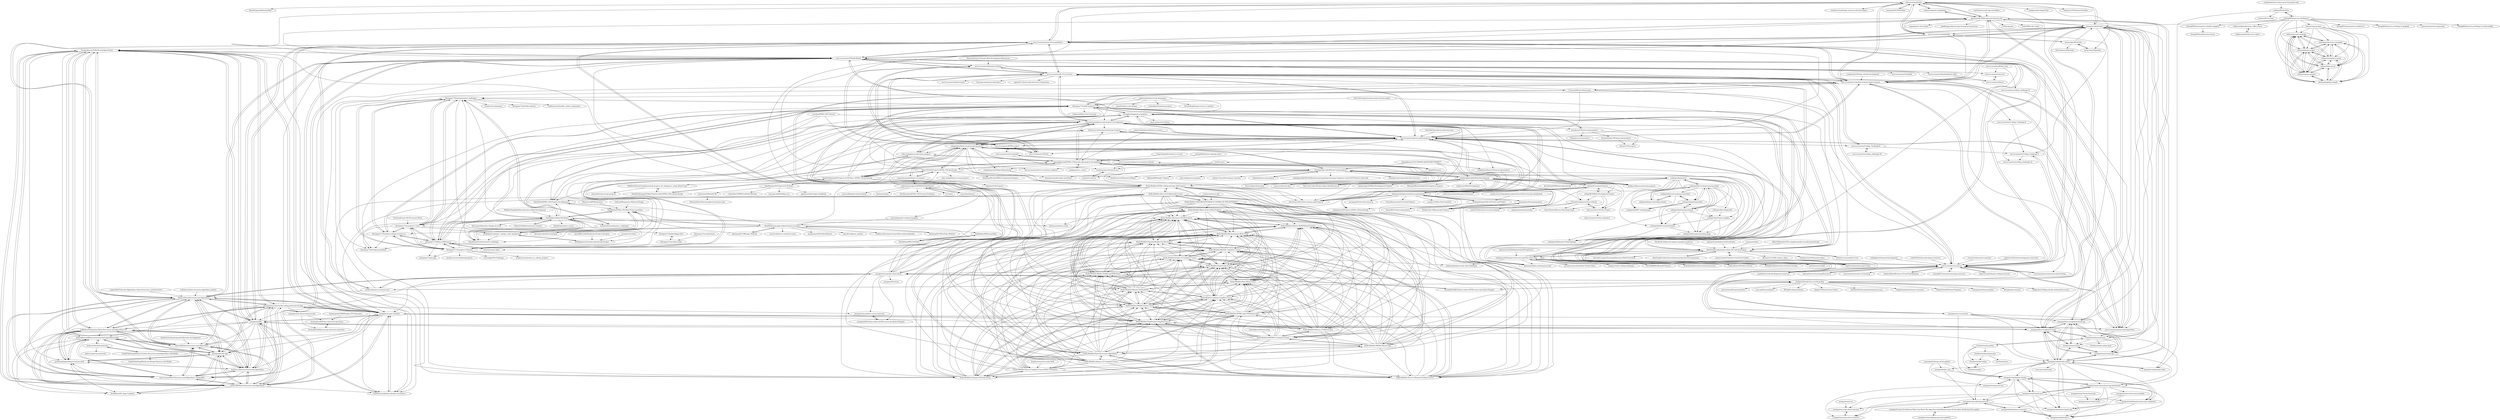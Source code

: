 digraph G {
"cobiwave/simplefolio" -> "cobiwave/gatsby-simplefolio" ["e"=1]
"cobiwave/simplefolio" -> "daumann/ECMAScript-new-features-list"
"cobiwave/simplefolio" -> "soumyajit4419/Portfolio" ["e"=1]
"cobiwave/simplefolio" -> "aneagoie/robofriends"
"cobiwave/simplefolio" -> "zero-to-mastery/start-here-guidelines"
"cobiwave/simplefolio" -> "zero-to-mastery/complete-web-developer-manual"
"cobiwave/simplefolio" -> "saadpasta/developerFolio" ["e"=1]
"cobiwave/simplefolio" -> "emmabostian/developer-portfolios" ["e"=1]
"cobiwave/simplefolio" -> "ashutosh1919/masterPortfolio" ["e"=1]
"cobiwave/simplefolio" -> "zero-to-mastery/resources"
"cobiwave/simplefolio" -> "rammcodes/Dopefolio" ["e"=1]
"cobiwave/simplefolio" -> "zero-to-mastery/simplefolio"
"cobiwave/simplefolio" -> "RyanFitzgerald/devportfolio" ["e"=1]
"cobiwave/simplefolio" -> "zero-to-mastery/ZtM-Job-Board"
"cobiwave/simplefolio" -> "bradtraversy/design-resources-for-developers" ["e"=1]
"ronreiter/interactive-tutorials" -> "zero-to-mastery/resources" ["e"=1]
"soumyajit4419/Portfolio" -> "cobiwave/simplefolio" ["e"=1]
"strongdan/beginner-js-projects" -> "romeojeremiah/javascript-projects-for-beginners"
"strongdan/beginner-js-projects" -> "zero-to-mastery/javascript20-projects"
"strongdan/beginner-js-projects" -> "RealToughCandy/project-ideas-for-web-developers"
"strongdan/beginner-js-projects" -> "jessabean/100-javascript-projects"
"strongdan/beginner-js-projects" -> "ShaifArfan/30days30submits"
"strongdan/beginner-js-projects" -> "JS-Beginners/project_change_color_background"
"strongdan/beginner-js-projects" -> "YahiaElTai/HTML-CSS-Projects-for-Beginners"
"strongdan/beginner-js-projects" -> "kubowania/whac-a-mole" ["e"=1]
"strongdan/beginner-js-projects" -> "florinpop17/weekly-projects"
"strongdan/beginner-js-projects" -> "aman-maharshi/vanilla-js" ["e"=1]
"strongdan/beginner-js-projects" -> "florinpop17/10-projects-1-hour"
"darkprinx/break-the-ice-with-python" -> "aneagoie/ztm-python-cheat-sheet"
"darkprinx/break-the-ice-with-python" -> "saurabh618/All-Python-codes-of-ZTM-course-by-Andrei-Neagoie"
"darkprinx/break-the-ice-with-python" -> "jerry-git/learn-python3" ["e"=1]
"darkprinx/break-the-ice-with-python" -> "MTrajK/coding-problems" ["e"=1]
"darkprinx/break-the-ice-with-python" -> "fengdu78/Data-Science-Notes" ["e"=1]
"darkprinx/break-the-ice-with-python" -> "zhiwehu/Python-programming-exercises" ["e"=1]
"darkprinx/break-the-ice-with-python" -> "realpython/python-basics-exercises" ["e"=1]
"darkprinx/break-the-ice-with-python" -> "mrdbourke/zero-to-mastery-ml" ["e"=1]
"darkprinx/break-the-ice-with-python" -> "zero-to-mastery/start-here-guidelines"
"darkprinx/break-the-ice-with-python" -> "OmkarPathak/Python-Programs" ["e"=1]
"darkprinx/break-the-ice-with-python" -> "huangsam/ultimate-python" ["e"=1]
"darkprinx/break-the-ice-with-python" -> "Akuli/python-tutorial" ["e"=1]
"darkprinx/break-the-ice-with-python" -> "talkpython/100daysofcode-with-python-course" ["e"=1]
"darkprinx/break-the-ice-with-python" -> "joaoventura/full-speed-python" ["e"=1]
"darkprinx/break-the-ice-with-python" -> "zero-to-mastery/resources"
"zero-to-mastery/resources" -> "zero-to-mastery/complete-web-developer-manual"
"zero-to-mastery/resources" -> "zero-to-mastery/ZtM-Job-Board"
"zero-to-mastery/resources" -> "zero-to-mastery/JS_Fun_Practice"
"zero-to-mastery/resources" -> "zero-to-mastery/start-here-guidelines"
"zero-to-mastery/resources" -> "micromata/awesome-javascript-learning" ["e"=1]
"zero-to-mastery/resources" -> "zero-to-mastery/javascript-algorithms"
"zero-to-mastery/resources" -> "zero-to-mastery/javascript20-projects"
"zero-to-mastery/resources" -> "daumann/ECMAScript-new-features-list"
"zero-to-mastery/resources" -> "micromata/awesome-css-learning" ["e"=1]
"zero-to-mastery/resources" -> "thedaviddias/Resources-Front-End-Beginner" ["e"=1]
"zero-to-mastery/resources" -> "lauragift21/awesome-learning-resources" ["e"=1]
"zero-to-mastery/resources" -> "markodenic/web-development-resources" ["e"=1]
"zero-to-mastery/resources" -> "Dylan-Israel/ultimate-coding-resources" ["e"=1]
"zero-to-mastery/resources" -> "jobream/List-of-Learning-Resources" ["e"=1]
"zero-to-mastery/resources" -> "aneagoie/ztm-python-cheat-sheet"
"zero-to-mastery/complete-web-developer-manual" -> "zero-to-mastery/resources"
"zero-to-mastery/complete-web-developer-manual" -> "zero-to-mastery/JS_Fun_Practice"
"zero-to-mastery/complete-web-developer-manual" -> "zero-to-mastery/start-here-guidelines"
"zero-to-mastery/complete-web-developer-manual" -> "zero-to-mastery/ZtM-Job-Board"
"zero-to-mastery/complete-web-developer-manual" -> "daumann/ECMAScript-new-features-list"
"zero-to-mastery/complete-web-developer-manual" -> "zero-to-mastery/javascript-algorithms"
"zero-to-mastery/complete-web-developer-manual" -> "zero-to-mastery/javascript20-projects"
"zero-to-mastery/complete-web-developer-manual" -> "aneagoie/ztm-python-cheat-sheet"
"zero-to-mastery/complete-web-developer-manual" -> "aneagoie/robofriends"
"zero-to-mastery/complete-web-developer-manual" -> "micromata/awesome-javascript-learning" ["e"=1]
"zero-to-mastery/complete-web-developer-manual" -> "zero-to-mastery/zero-to-mastery-captions"
"zero-to-mastery/complete-web-developer-manual" -> "zero-to-mastery/Coding_Challenge-8"
"zero-to-mastery/complete-web-developer-manual" -> "cobiwave/simplefolio"
"zero-to-mastery/complete-web-developer-manual" -> "aneagoie/resume-checklist"
"zero-to-mastery/complete-web-developer-manual" -> "FrontendMasters/bootcamp" ["e"=1]
"zero-to-mastery/start-here-guidelines" -> "zero-to-mastery/ZtM-Job-Board"
"zero-to-mastery/start-here-guidelines" -> "zero-to-mastery/resources"
"zero-to-mastery/start-here-guidelines" -> "zero-to-mastery/complete-web-developer-manual"
"zero-to-mastery/start-here-guidelines" -> "aneagoie/gitfiti"
"zero-to-mastery/start-here-guidelines" -> "aneagoie/resume-checklist"
"zero-to-mastery/start-here-guidelines" -> "aneagoie/ztm-python-cheat-sheet"
"zero-to-mastery/start-here-guidelines" -> "zero-to-mastery/JS_Fun_Practice"
"zero-to-mastery/start-here-guidelines" -> "theja-m/Data-Structures-and-Algorithms"
"zero-to-mastery/start-here-guidelines" -> "daumann/ECMAScript-new-features-list"
"zero-to-mastery/start-here-guidelines" -> "aneagoie/robofriends"
"zero-to-mastery/start-here-guidelines" -> "cobiwave/simplefolio"
"zero-to-mastery/start-here-guidelines" -> "VicodinAbuser/ZTM-DS-and-Algo-Python"
"zero-to-mastery/start-here-guidelines" -> "zero-to-mastery/javascript-algorithms"
"zero-to-mastery/start-here-guidelines" -> "mrdbourke/zero-to-mastery-ml" ["e"=1]
"zero-to-mastery/start-here-guidelines" -> "zero-to-mastery/javascript20-projects"
"cassidoo/HTML-CSS-Tutorial" -> "ShaifArfan/30days30submits" ["e"=1]
"cassidoo/HTML-CSS-Tutorial" -> "romeojeremiah/javascript-projects-for-beginners" ["e"=1]
"cassidoo/HTML-CSS-Tutorial" -> "YahiaElTai/HTML-CSS-Projects-for-Beginners" ["e"=1]
"cassidoo/HTML-CSS-Tutorial" -> "zero-to-mastery/HTML-project" ["e"=1]
"thedaviddias/Resources-Front-End-Beginner" -> "zero-to-mastery/resources" ["e"=1]
"TheOdinProject/javascript-exercises" -> "zero-to-mastery/javascript20-projects" ["e"=1]
"aneagoie/gitfiti" -> "ZachSaucier/github-calendar-customizer"
"aneagoie/gitfiti" -> "zero-to-mastery/ZtM-Job-Board"
"aneagoie/gitfiti" -> "aneagoie/resume-checklist"
"aneagoie/gitfiti" -> "theja-m/Data-Structures-and-Algorithms"
"aneagoie/gitfiti" -> "VicodinAbuser/ZTM-DS-and-Algo-Python"
"aneagoie/gitfiti" -> "zero-to-mastery/start-here-guidelines"
"aneagoie/gitfiti" -> "shree1999/Data-Structures-and-Algorithms"
"aneagoie/gitfiti" -> "nimrod46/Data-Structures-and-Algorithms"
"aneagoie/gitfiti" -> "aneagoie/face-recognition-brain"
"aneagoie/gitfiti" -> "anirban-s/data-structures-and-algorithms"
"aneagoie/gitfiti" -> "satya-verma/Data-Structures-and-Algorithms--using-JAVA"
"aneagoie/gitfiti" -> "zero-to-mastery/javascript-algorithms"
"aneagoie/gitfiti" -> "preetamjadakar/datastructures-swift"
"aneagoie/gitfiti" -> "punitpandey/ds-algo"
"aneagoie/gitfiti" -> "CoffeelessProgrammer/Data-Structures-and-Algorithms-TS"
"zero-to-mastery/ZtM-Job-Board" -> "zero-to-mastery/start-here-guidelines"
"zero-to-mastery/ZtM-Job-Board" -> "aneagoie/gitfiti"
"zero-to-mastery/ZtM-Job-Board" -> "aneagoie/resume-checklist"
"zero-to-mastery/ZtM-Job-Board" -> "zero-to-mastery/resources"
"zero-to-mastery/ZtM-Job-Board" -> "zero-to-mastery/complete-web-developer-manual"
"zero-to-mastery/ZtM-Job-Board" -> "zero-to-mastery/JS_Fun_Practice"
"zero-to-mastery/ZtM-Job-Board" -> "theja-m/Data-Structures-and-Algorithms"
"zero-to-mastery/ZtM-Job-Board" -> "VicodinAbuser/ZTM-DS-and-Algo-Python"
"zero-to-mastery/ZtM-Job-Board" -> "ZachSaucier/github-calendar-customizer"
"zero-to-mastery/ZtM-Job-Board" -> "zero-to-mastery/javascript-algorithms"
"zero-to-mastery/ZtM-Job-Board" -> "zero-to-mastery/Animation-Nation"
"zero-to-mastery/ZtM-Job-Board" -> "aneagoie/face-recognition-brain"
"zero-to-mastery/ZtM-Job-Board" -> "aneagoie/robofriends"
"zero-to-mastery/ZtM-Job-Board" -> "zero-to-mastery/javascript20-projects"
"zero-to-mastery/ZtM-Job-Board" -> "shree1999/Data-Structures-and-Algorithms"
"aneagoie/resume-checklist" -> "aneagoie/gitfiti"
"aneagoie/resume-checklist" -> "zero-to-mastery/ZtM-Job-Board"
"aneagoie/resume-checklist" -> "ZachSaucier/github-calendar-customizer"
"aneagoie/resume-checklist" -> "VicodinAbuser/ZTM-DS-and-Algo-Python"
"aneagoie/resume-checklist" -> "theja-m/Data-Structures-and-Algorithms"
"aneagoie/resume-checklist" -> "aneagoie/ztm-master-the-coding-interview-ds-algo"
"aneagoie/resume-checklist" -> "zero-to-mastery/start-here-guidelines"
"aneagoie/resume-checklist" -> "aneagoie/face-recognition-brain"
"aneagoie/resume-checklist" -> "punitpandey/ds-algo"
"aneagoie/resume-checklist" -> "aneagoie/smart-brain-boost-api-dockerized"
"aneagoie/resume-checklist" -> "nimrod46/Data-Structures-and-Algorithms"
"aneagoie/resume-checklist" -> "shree1999/Data-Structures-and-Algorithms"
"aneagoie/resume-checklist" -> "satya-verma/Data-Structures-and-Algorithms--using-JAVA"
"aneagoie/resume-checklist" -> "anirban-s/data-structures-and-algorithms"
"aneagoie/resume-checklist" -> "aneagoie/robofriends-redux"
"lauragift21/awesome-learning-resources" -> "zero-to-mastery/resources" ["e"=1]
"knaxus/problem-solving-javascript" -> "zero-to-mastery/JS_Fun_Practice" ["e"=1]
"zero-to-mastery/JS_Fun_Practice" -> "zero-to-mastery/javascript-algorithms"
"zero-to-mastery/JS_Fun_Practice" -> "zero-to-mastery/resources"
"zero-to-mastery/JS_Fun_Practice" -> "zero-to-mastery/javascript20-projects"
"zero-to-mastery/JS_Fun_Practice" -> "zero-to-mastery/complete-web-developer-manual"
"zero-to-mastery/JS_Fun_Practice" -> "zero-to-mastery/ZtM-Job-Board"
"zero-to-mastery/JS_Fun_Practice" -> "zero-to-mastery/CSS-Art" ["e"=1]
"zero-to-mastery/JS_Fun_Practice" -> "zero-to-mastery/Animation-Nation"
"zero-to-mastery/JS_Fun_Practice" -> "zero-to-mastery/Coding_Challenge-6"
"zero-to-mastery/JS_Fun_Practice" -> "zero-to-mastery/HTML-project"
"zero-to-mastery/JS_Fun_Practice" -> "knaxus/problem-solving-javascript" ["e"=1]
"zero-to-mastery/JS_Fun_Practice" -> "zero-to-mastery/start-here-guidelines"
"zero-to-mastery/JS_Fun_Practice" -> "zero-to-mastery/book-tracker"
"zero-to-mastery/JS_Fun_Practice" -> "learning-zone/javascript-basics" ["e"=1]
"zero-to-mastery/JS_Fun_Practice" -> "romeojeremiah/javascript-projects-for-beginners"
"zero-to-mastery/JS_Fun_Practice" -> "Jaynil1611/Javascript-Interview-Preparation" ["e"=1]
"FrontendMasters/bootcamp" -> "zero-to-mastery/javascript20-projects" ["e"=1]
"FrontendMasters/bootcamp" -> "florinpop17/weekly-projects" ["e"=1]
"FrontendMasters/bootcamp" -> "zero-to-mastery/resources" ["e"=1]
"FrontendMasters/bootcamp" -> "zero-to-mastery/JS_Fun_Practice" ["e"=1]
"FrontendMasters/bootcamp" -> "zero-to-mastery/complete-web-developer-manual" ["e"=1]
"FrontendMasters/bootcamp" -> "RealToughCandy/project-ideas-for-web-developers" ["e"=1]
"FrontendMasters/bootcamp" -> "florinpop17/frontend-mentor-challenges" ["e"=1]
"JS-Beginners/Calculator-JavaScript-Project" -> "JS-Beginners/project_change_color_background"
"zero-to-mastery/HTML-project" -> "zero-to-mastery/CSS-Art" ["e"=1]
"zero-to-mastery/HTML-project" -> "zero-to-mastery/JS_Fun_Practice"
"zero-to-mastery/HTML-project" -> "zero-to-mastery/travel-guide"
"zero-to-mastery/HTML-project" -> "zero-to-mastery/Animation-Nation"
"zero-to-mastery/HTML-project" -> "zero-to-mastery/javascript20-projects"
"aneagoie/smart-brain" -> "aneagoie/smart-brain-api"
"aneagoie/smart-brain" -> "aneagoie/face-recognition-brain-api"
"aneagoie/smart-brain" -> "aneagoie/face-recognition-brain"
"aneagoie/smart-brain" -> "aneagoie/robofriends-redux"
"Godsont/Responsive-Website-Design" -> "ShaifArfan/HTML-CSS-Mini-Project-portfolio"
"JS-Beginners/project_change_color_background" -> "JS-Beginners/Calculator-JavaScript-Project"
"JS-Beginners/project_change_color_background" -> "ShaifArfan/30days30submits"
"JS-Beginners/project_change_color_background" -> "ShaifArfan/frontend-mentor-challenge"
"JS-Beginners/project_change_color_background" -> "ShaifArfan/HTML-CSS-Mini-Project-portfolio"
"aneagoie/robofriends" -> "aneagoie/face-recognition-brain"
"aneagoie/robofriends" -> "aneagoie/robofriends-redux"
"aneagoie/robofriends" -> "aneagoie/face-recognition-brain-api"
"aneagoie/robofriends" -> "aneagoie/smart-brain"
"aneagoie/robofriends" -> "daumann/ECMAScript-new-features-list"
"aneagoie/robofriends" -> "aneagoie/smart-brain-api"
"aneagoie/robofriends" -> "zero-to-mastery/ZtM-Job-Board"
"aneagoie/robofriends" -> "aneagoie/zero-to-mastery"
"aneagoie/robofriends" -> "zero-to-mastery/complete-web-developer-manual"
"aneagoie/robofriends" -> "aneagoie/robofriends-hooks"
"aneagoie/robofriends" -> "zero-to-mastery/simplefolio"
"aneagoie/robofriends" -> "Clarifai/clarifai-javascript"
"aneagoie/robofriends" -> "zero-to-mastery/start-here-guidelines"
"aneagoie/robofriends" -> "zero-to-mastery/Coding_Challenge-3"
"aneagoie/robofriends" -> "cobiwave/simplefolio"
"zero-to-mastery/CSS-Art" -> "zero-to-mastery/HTML-project" ["e"=1]
"zero-to-mastery/CSS-Art" -> "zero-to-mastery/JS_Fun_Practice" ["e"=1]
"zero-to-mastery/CSS-Art" -> "zero-to-mastery/Animation-Nation" ["e"=1]
"zero-to-mastery/CSS-Art" -> "zero-to-mastery/javascript20-projects" ["e"=1]
"softchris/react-book" -> "colbyfayock/50-projects-for-react-and-the-static-web" ["e"=1]
"WebDevSimplified/Introduction-to-Web-Development" -> "ShaifArfan/30days30submits" ["e"=1]
"RealToughCandy/real-world-javascript-interview-questions" -> "RealToughCandy/project-ideas-for-web-developers" ["e"=1]
"fnplus/community-project-ideas" -> "RealToughCandy/project-ideas-for-web-developers" ["e"=1]
"fnplus/community-project-ideas" -> "florinpop17/weekly-projects" ["e"=1]
"aneagoie/face-recognition-brain" -> "aneagoie/face-recognition-brain-api"
"aneagoie/face-recognition-brain" -> "aneagoie/smart-brain-api"
"aneagoie/face-recognition-brain" -> "aneagoie/smart-brain"
"aneagoie/face-recognition-brain" -> "aneagoie/robofriends-redux"
"aneagoie/face-recognition-brain" -> "aneagoie/robofriends"
"aneagoie/face-recognition-brain" -> "Clarifai/clarifai-javascript"
"ResponsiveBP/Responsive" -> "ShaifArfan/HTML-CSS-Mini-Project-portfolio" ["e"=1]
"zero-to-mastery/Coding_Challenge-6" -> "zero-to-mastery/coding_challenge-18"
"zero-to-mastery/Coding_Challenge-6" -> "zero-to-mastery/Coding_Challenge-3"
"zero-to-mastery/Coding_Challenge-6" -> "zero-to-mastery/JS_Fun_Practice"
"AlbertoMontalesi/The-complete-guide-to-modern-JavaScript" -> "RealToughCandy/project-ideas-for-web-developers" ["e"=1]
"aneagoie/zero-to-mastery" -> "aneagoie/face-recognition-brain"
"aneagoie/zero-to-mastery" -> "aneagoie/face-recognition-brain-api"
"aneagoie/zero-to-mastery" -> "zero-to-mastery/old-zero-to-mastery-website"
"aneagoie/zero-to-mastery" -> "aneagoie/smart-brain-api"
"aneagoie/zero-to-mastery" -> "aneagoie/robofriends"
"aneagoie/zero-to-mastery" -> "aneagoie/robofriends-testing"
"aneagoie/zero-to-mastery" -> "aneagoie/robofriends-redux"
"nas5w/javascript-tips-and-tidbits" -> "daumann/ECMAScript-new-features-list" ["e"=1]
"aneagoie/robofriends-redux" -> "aneagoie/robofriends-hooks"
"aneagoie/robofriends-redux" -> "aneagoie/robofriends-testing"
"aneagoie/robofriends-redux" -> "aneagoie/smart-brain-boost-api-dockerized"
"aneagoie/robofriends-redux" -> "aneagoie/face-recognition-brain"
"aneagoie/robofriends-redux" -> "aneagoie/face-recognition-brain-api"
"aneagoie/robofriends-redux" -> "aneagoie/smart-brain"
"aneagoie/robofriends-redux" -> "aneagoie/smart-brain-api"
"aneagoie/robofriends-redux" -> "aneagoie/code-splitting-exercise"
"aneagoie/robofriends-redux" -> "aneagoie/robofriends-pwa"
"aneagoie/robofriends-redux" -> "aneagoie/robofriends-typescript-completed"
"aneagoie/robofriends-redux" -> "aneagoie/robofriends-typescript"
"aneagoie/robofriends-redux" -> "aneagoie/robofriends-ci"
"aneagoie/robofriends-redux" -> "aneagoie/robofriends"
"aneagoie/robofriends-redux" -> "aneagoie/keiko-corp"
"aneagoie/robofriends-redux" -> "rusty-jnr/robofriends"
"aneagoie/smart-brain-api" -> "aneagoie/smart-brain"
"aneagoie/smart-brain-api" -> "aneagoie/face-recognition-brain-api"
"aneagoie/smart-brain-api" -> "aneagoie/face-recognition-brain"
"aneagoie/smart-brain-api" -> "aneagoie/robofriends-redux"
"aneagoie/smart-brain-api" -> "aneagoie/smart-brain-boost-api-dockerized"
"YahiaElTai/HTML-CSS-Projects-for-Beginners" -> "ShaifArfan/HTML-CSS-Mini-Project-portfolio"
"zero-to-mastery/Coding_Challenge-3" -> "aneagoie/face-recognition-brain-api"
"zero-to-mastery/Coding_Challenge-3" -> "zero-to-mastery/coding_challenge-32"
"zero-to-mastery/old-zero-to-mastery-website" -> "zero-to-mastery/travel-guide"
"zero-to-mastery/old-zero-to-mastery-website" -> "aneagoie/zero-to-mastery"
"zero-to-mastery/old-zero-to-mastery-website" -> "seanmay/asynchronicity-too"
"zero-to-mastery/old-zero-to-mastery-website" -> "zero-to-mastery/zero-to-mastery-captions"
"zero-to-mastery/javascript-algorithms" -> "zero-to-mastery/JS_Fun_Practice"
"zero-to-mastery/javascript-algorithms" -> "zero-to-mastery/resources"
"zero-to-mastery/javascript-algorithms" -> "zero-to-mastery/complete-web-developer-manual"
"zero-to-mastery/javascript-algorithms" -> "zero-to-mastery/ZtM-Job-Board"
"zero-to-mastery/javascript-algorithms" -> "zero-to-mastery/javascript20-projects"
"zero-to-mastery/javascript-algorithms" -> "Clarifai/clarifai-javascript"
"zero-to-mastery/javascript-algorithms" -> "aneagoie/gitfiti"
"zero-to-mastery/javascript-algorithms" -> "aneagoie/resume-checklist"
"zero-to-mastery/Coding_Challenge-8" -> "zero-to-mastery/Coding_Challenge-3"
"zero-to-mastery/coding_challenge-18" -> "zero-to-mastery/Coding_Challenge-6"
"aneagoie/robofriends-testing" -> "aneagoie/testing-exercise"
"aneagoie/robofriends-testing" -> "aneagoie/robofriends-typescript-completed"
"aneagoie/robofriends-testing" -> "aneagoie/robofriends-pwa"
"aneagoie/robofriends-testing" -> "aneagoie/robofriends-ci"
"aneagoie/robofriends-testing" -> "aneagoie/robofriends-typescript"
"aneagoie/robofriends-testing" -> "aneagoie/code-splitting-exercise"
"aneagoie/robofriends-testing" -> "aneagoie/smart-brain-boost-api-dockerized"
"aneagoie/robofriends-pwa" -> "aneagoie/robofriends-testing"
"aneagoie/robofriends-pwa" -> "aneagoie/code-splitting-exercise"
"aneagoie/robofriends-pwa" -> "aneagoie/robofriends-ci"
"aneagoie/robofriends-pwa" -> "aneagoie/robofriends-typescript"
"aneagoie/robofriends-pwa" -> "aneagoie/smart-brain-boost-api-dockerized"
"aneagoie/robofriends-pwa" -> "aneagoie/security-server-exercise"
"aneagoie/robofriends-pwa" -> "aneagoie/robofriends-typescript-completed"
"aneagoie/robofriends-pwa" -> "aneagoie/security-client-exercise"
"PacktPublishing/Hands-On-Data-Structures-and-Algorithms-with-Kotlin" -> "kodecocodes/dsk-materials"
"PacktPublishing/Hands-On-Data-Structures-and-Algorithms-with-Kotlin" -> "PacktPublishing/Hands-on-Design-Patterns-with-Kotlin" ["e"=1]
"aneagoie/testing-exercise" -> "aneagoie/robofriends-testing"
"aneagoie/testing-exercise" -> "aneagoie/security-server-exercise"
"aneagoie/face-recognition-brain-api" -> "aneagoie/face-recognition-brain"
"aneagoie/face-recognition-brain-api" -> "aneagoie/smart-brain-api"
"aneagoie/face-recognition-brain-api" -> "aneagoie/smart-brain"
"aneagoie/face-recognition-brain-api" -> "aneagoie/robofriends-redux"
"aneagoie/face-recognition-brain-api" -> "zero-to-mastery/Coding_Challenge-3"
"jamesctucker/Fantastic-Front-End-Toolbox" -> "RealToughCandy/project-ideas-for-web-developers" ["e"=1]
"ZhangMYihua/monsters-rolodex-complete" -> "ZhangMYihua/lifecycles-lesson"
"aneagoie/keiko-corp" -> "aneagoie/code-splitting-exercise"
"aneagoie/keiko-corp" -> "aneagoie/robofriends-testing"
"aneagoie/code-splitting-exercise" -> "aneagoie/Center-For-Robotos-Who-Cant-Be-In-The-App-Store-And-Wanna-Learn-To-Do-Other-Stuff-Good-Too-update"
"aneagoie/code-splitting-exercise" -> "aneagoie/robofriends-typescript"
"aneagoie/code-splitting-exercise" -> "aneagoie/security-client-exercise"
"aneagoie/code-splitting-exercise" -> "aneagoie/load-balancer-exercise"
"aneagoie/code-splitting-exercise" -> "aneagoie/security-server-exercise"
"aneagoie/robofriends-ci" -> "aneagoie/load-balancer-exercise"
"aneagoie/smart-brain-boost-api-dockerized" -> "aneagoie/load-balancer-exercise"
"aneagoie/smart-brain-boost-api-dockerized" -> "aneagoie/robofriends-pwa"
"aneagoie/smart-brain-boost-api-dockerized" -> "aneagoie/smart-brain-boost-lambda"
"aneagoie/smart-brain-boost-api-dockerized" -> "aneagoie/robofriends-typescript-completed"
"aneagoie/smart-brain-boost-api-dockerized" -> "aneagoie/robofriends-ci"
"aneagoie/smart-brain-boost-api-dockerized" -> "aneagoie/robofriends-testing"
"aneagoie/smart-brain-boost-api-dockerized" -> "aneagoie/robofriends-typescript"
"aneagoie/smart-brain-boost-api-dockerized" -> "aneagoie/smart-brain-boost"
"aneagoie/load-balancer-exercise" -> "aneagoie/robofriends-ci"
"aneagoie/load-balancer-exercise" -> "aneagoie/code-splitting-exercise"
"seanmay/asynchronicity-too" -> "josepot/rereducer"
"antonykidis/Setup-ssh-for-github" -> "aneagoie/robofriends-testing"
"antonykidis/Setup-ssh-for-github" -> "aneagoie/testing-exercise"
"antonykidis/Setup-ssh-for-github" -> "aneagoie/keiko-corp"
"zero-to-mastery/travel-guide" -> "seanmay/asynchronicity-too"
"zero-to-mastery/travel-guide" -> "zero-to-mastery/old-zero-to-mastery-website"
"zero-to-mastery/travel-guide" -> "zero-to-mastery/HTML-project"
"aneagoie/robofriends-typescript-completed" -> "aneagoie/robofriends-typescript"
"aneagoie/robofriends-typescript-completed" -> "aneagoie/robofriends-ci"
"aneagoie/robofriends-typescript-completed" -> "aneagoie/robofriends-testing"
"aneagoie/security-client-exercise" -> "aneagoie/security-server-exercise"
"aneagoie/security-server-exercise" -> "aneagoie/security-client-exercise"
"aneagoie/smart-brain-boost-api" -> "aneagoie/smart-brain-boost"
"aneagoie/next-ssr" -> "aneagoie/security-client-exercise"
"aneagoie/smart-brain-boost-lambda" -> "aneagoie/robofriends-ci"
"aneagoie/smart-brain-boost-lambda" -> "aneagoie/smart-brain-boost"
"daumann/ECMAScript-new-features-list" -> "zero-to-mastery/complete-web-developer-manual"
"daumann/ECMAScript-new-features-list" -> "aneagoie/robofriends"
"daumann/ECMAScript-new-features-list" -> "aneagoie/face-recognition-brain"
"daumann/ECMAScript-new-features-list" -> "cobiwave/simplefolio"
"daumann/ECMAScript-new-features-list" -> "zero-to-mastery/resources"
"daumann/ECMAScript-new-features-list" -> "Clarifai/clarifai-javascript"
"daumann/ECMAScript-new-features-list" -> "zero-to-mastery/ZtM-Job-Board"
"daumann/ECMAScript-new-features-list" -> "zero-to-mastery/start-here-guidelines"
"daumann/ECMAScript-new-features-list" -> "sapegin/jest-cheat-sheet" ["e"=1]
"daumann/ECMAScript-new-features-list" -> "zero-to-mastery/simplefolio"
"daumann/ECMAScript-new-features-list" -> "cobiwave/gatsby-simplefolio" ["e"=1]
"daumann/ECMAScript-new-features-list" -> "aneagoie/face-recognition-brain-api"
"daumann/ECMAScript-new-features-list" -> "goldbergyoni/javascript-testing-best-practices" ["e"=1]
"daumann/ECMAScript-new-features-list" -> "tc39/proposals" ["e"=1]
"daumann/ECMAScript-new-features-list" -> "twhite96/js-dev-reads" ["e"=1]
"aneagoie/ztm-python-cheat-sheet" -> "saurabh618/All-Python-codes-of-ZTM-course-by-Andrei-Neagoie"
"aneagoie/ztm-python-cheat-sheet" -> "aneagoie/All-Python-codes-of-ZTM-course-by-Andrei-Neagoie"
"aneagoie/ztm-python-cheat-sheet" -> "darkprinx/break-the-ice-with-python"
"aneagoie/ztm-python-cheat-sheet" -> "aneagoie/ztm-python-course-exercises"
"aneagoie/ztm-python-cheat-sheet" -> "zero-to-mastery/start-here-guidelines"
"aneagoie/ztm-python-cheat-sheet" -> "zero-to-mastery/complete-web-developer-manual"
"aneagoie/ztm-python-cheat-sheet" -> "theja-m/Data-Structures-and-Algorithms"
"aneagoie/ztm-python-cheat-sheet" -> "mrdbourke/zero-to-mastery-ml" ["e"=1]
"aneagoie/ztm-python-cheat-sheet" -> "zero-to-mastery/resources"
"aneagoie/ztm-python-cheat-sheet" -> "aneagoie/resume-checklist"
"aneagoie/ztm-python-cheat-sheet" -> "zero-to-mastery/ZtM-Job-Board"
"aneagoie/ztm-python-cheat-sheet" -> "VicodinAbuser/ZTM-DS-and-Algo-Python"
"aneagoie/ztm-python-cheat-sheet" -> "aneagoie/gitfiti"
"aneagoie/ztm-python-cheat-sheet" -> "aneagoie/ML-Notes"
"aneagoie/ztm-python-cheat-sheet" -> "daumann/ECMAScript-new-features-list"
"satya-verma/Data-Structures-and-Algorithms--using-JAVA" -> "nimrod46/Data-Structures-and-Algorithms"
"satya-verma/Data-Structures-and-Algorithms--using-JAVA" -> "shree1999/Data-Structures-and-Algorithms"
"satya-verma/Data-Structures-and-Algorithms--using-JAVA" -> "VicodinAbuser/ZTM-DS-and-Algo-Python"
"satya-verma/Data-Structures-and-Algorithms--using-JAVA" -> "punitpandey/ds-algo"
"satya-verma/Data-Structures-and-Algorithms--using-JAVA" -> "abdurakhmonoff/data-structures-and-algorithms-kotlin"
"satya-verma/Data-Structures-and-Algorithms--using-JAVA" -> "theja-m/Data-Structures-and-Algorithms"
"satya-verma/Data-Structures-and-Algorithms--using-JAVA" -> "preetamjadakar/datastructures-swift"
"satya-verma/Data-Structures-and-Algorithms--using-JAVA" -> "CoffeelessProgrammer/Data-Structures-and-Algorithms-TS"
"satya-verma/Data-Structures-and-Algorithms--using-JAVA" -> "anirban-s/data-structures-and-algorithms"
"saurabh618/All-Python-codes-of-ZTM-course-by-Andrei-Neagoie" -> "aneagoie/ztm-python-cheat-sheet"
"saurabh618/All-Python-codes-of-ZTM-course-by-Andrei-Neagoie" -> "darkprinx/break-the-ice-with-python"
"florinpop17/double-flappy-bird" -> "florinpop17/invisible-snake"
"john-smilga/javascript-basic-projects" -> "zero-to-mastery/javascript20-projects" ["e"=1]
"john-smilga/javascript-basic-projects" -> "romeojeremiah/javascript-projects-for-beginners" ["e"=1]
"john-smilga/javascript-basic-projects" -> "florinpop17/10-projects-10-hours" ["e"=1]
"john-smilga/javascript-basic-projects" -> "sahandghavidel/HTML-CSS-JavaScript-projects-for-beginners" ["e"=1]
"mrdbourke/zero-to-mastery-ml" -> "aneagoie/ztm-python-cheat-sheet" ["e"=1]
"mrdbourke/zero-to-mastery-ml" -> "zero-to-mastery/start-here-guidelines" ["e"=1]
"mrdbourke/zero-to-mastery-ml" -> "darkprinx/break-the-ice-with-python" ["e"=1]
"mrdbourke/zero-to-mastery-ml" -> "theja-m/Data-Structures-and-Algorithms" ["e"=1]
"mrdbourke/zero-to-mastery-ml" -> "zero-to-mastery/complete-web-developer-manual" ["e"=1]
"VicodinAbuser/ZTM-DS-and-Algo-Python" -> "theja-m/Data-Structures-and-Algorithms"
"VicodinAbuser/ZTM-DS-and-Algo-Python" -> "shree1999/Data-Structures-and-Algorithms"
"VicodinAbuser/ZTM-DS-and-Algo-Python" -> "nimrod46/Data-Structures-and-Algorithms"
"VicodinAbuser/ZTM-DS-and-Algo-Python" -> "CoffeelessProgrammer/Data-Structures-and-Algorithms-TS"
"VicodinAbuser/ZTM-DS-and-Algo-Python" -> "satya-verma/Data-Structures-and-Algorithms--using-JAVA"
"VicodinAbuser/ZTM-DS-and-Algo-Python" -> "anirban-s/data-structures-and-algorithms"
"VicodinAbuser/ZTM-DS-and-Algo-Python" -> "punitpandey/ds-algo"
"VicodinAbuser/ZTM-DS-and-Algo-Python" -> "aneagoie/gitfiti"
"VicodinAbuser/ZTM-DS-and-Algo-Python" -> "aneagoie/ztm-master-the-coding-interview-ds-algo"
"VicodinAbuser/ZTM-DS-and-Algo-Python" -> "aneagoie/resume-checklist"
"VicodinAbuser/ZTM-DS-and-Algo-Python" -> "preetamjadakar/datastructures-swift"
"VicodinAbuser/ZTM-DS-and-Algo-Python" -> "ZachSaucier/github-calendar-customizer"
"VicodinAbuser/ZTM-DS-and-Algo-Python" -> "zero-to-mastery/ZtM-Job-Board"
"VicodinAbuser/ZTM-DS-and-Algo-Python" -> "abdurakhmonoff/data-structures-and-algorithms-kotlin"
"codebasics/data-structures-algorithms-python" -> "theja-m/Data-Structures-and-Algorithms" ["e"=1]
"zuolizhu/frontendmentor_challenges" -> "florinpop17/frontend-mentor-challenges"
"zuolizhu/frontendmentor_challenges" -> "ShaifArfan/frontend-mentor-challenge"
"florinpop17/weekly-projects" -> "florinpop17/100Days100Projects"
"florinpop17/weekly-projects" -> "florinpop17/frontend-mentor-challenges"
"florinpop17/weekly-projects" -> "florinpop17/10-projects-10-hours"
"florinpop17/weekly-projects" -> "florinpop17/10-projects-1-hour"
"florinpop17/weekly-projects" -> "florinpop17/10websites-design-to-html-css"
"florinpop17/weekly-projects" -> "florinpop17/developer-portfolios"
"florinpop17/weekly-projects" -> "RealToughCandy/project-ideas-for-web-developers"
"florinpop17/weekly-projects" -> "fnplus/community-project-ideas" ["e"=1]
"florinpop17/weekly-projects" -> "colbyfayock/50-projects-for-react-and-the-static-web"
"florinpop17/weekly-projects" -> "FrontendMasters/bootcamp" ["e"=1]
"florinpop17/weekly-projects" -> "romeojeremiah/javascript-projects-for-beginners"
"florinpop17/weekly-projects" -> "Asabeneh/React-For-Everyone" ["e"=1]
"florinpop17/weekly-projects" -> "teles/awesome-ideas" ["e"=1]
"florinpop17/weekly-projects" -> "strongdan/beginner-js-projects"
"fullstack-hy2020/fullstack-hy2020.github.io" -> "colbyfayock/50-projects-for-react-and-the-static-web" ["e"=1]
"CoffeelessProgrammer/Data-Structures-and-Algorithms-TS" -> "punitpandey/ds-algo"
"CoffeelessProgrammer/Data-Structures-and-Algorithms-TS" -> "anirban-s/data-structures-and-algorithms"
"CoffeelessProgrammer/Data-Structures-and-Algorithms-TS" -> "VicodinAbuser/ZTM-DS-and-Algo-Python"
"CoffeelessProgrammer/Data-Structures-and-Algorithms-TS" -> "preetamjadakar/datastructures-swift"
"CoffeelessProgrammer/Data-Structures-and-Algorithms-TS" -> "shree1999/Data-Structures-and-Algorithms"
"CoffeelessProgrammer/Data-Structures-and-Algorithms-TS" -> "theja-m/Data-Structures-and-Algorithms"
"CoffeelessProgrammer/Data-Structures-and-Algorithms-TS" -> "KrisMatrix/DS_Algo-Complete"
"CoffeelessProgrammer/Data-Structures-and-Algorithms-TS" -> "satya-verma/Data-Structures-and-Algorithms--using-JAVA"
"CoffeelessProgrammer/Data-Structures-and-Algorithms-TS" -> "nimrod46/Data-Structures-and-Algorithms"
"CoffeelessProgrammer/Data-Structures-and-Algorithms-TS" -> "aneagoie/ztm-master-the-coding-interview-ds-algo"
"CoffeelessProgrammer/Data-Structures-and-Algorithms-TS" -> "abdurakhmonoff/data-structures-and-algorithms-kotlin"
"keshavgbpecdelhi/Web-Development" -> "smthari/Frontend-Projects"
"keshavgbpecdelhi/Web-Development" -> "Ayushparikh-code/Web-dev-mini-projects"
"keshavgbpecdelhi/Web-Development" -> "codemistic/Web-Development" ["e"=1]
"keshavgbpecdelhi/Web-Development" -> "ZeroOctave/ZeroOctave-Javascript-Projects" ["e"=1]
"keshavgbpecdelhi/Web-Development" -> "jixserver/free-for-dev" ["e"=1]
"keshavgbpecdelhi/Web-Development" -> "rishim9816/Web-Development-Project"
"keshavgbpecdelhi/Web-Development" -> "solygambas/html-css-javascript-projects"
"keshavgbpecdelhi/Web-Development" -> "PritamSarbajna/tourism-website"
"keshavgbpecdelhi/Web-Development" -> "kishanrajput23/Web-Development-Projects" ["e"=1]
"keshavgbpecdelhi/Web-Development" -> "Mrinank-Bhowmick/python-beginner-projects" ["e"=1]
"keshavgbpecdelhi/Web-Development" -> "sahandghavidel/HTML-CSS-JavaScript-projects-for-beginners"
"keshavgbpecdelhi/Web-Development" -> "The-Cool-Coders/Project-Ideas-And-Resources" ["e"=1]
"keshavgbpecdelhi/Web-Development" -> "Yash-srivastav16/Tour-Project"
"keshavgbpecdelhi/Web-Development" -> "thinkswell/javascript-mini-projects" ["e"=1]
"keshavgbpecdelhi/Web-Development" -> "Evavic44/portfolio-ideas" ["e"=1]
"andrews1022/web-development-course-list" -> "zero-to-mastery/resources" ["e"=1]
"akashyap2013/PortFolio_Website" -> "ShaifArfan/one-page-website-html-css-project" ["e"=1]
"akashyap2013/Blooger_Website" -> "ShaifArfan/one-page-website-html-css-project" ["e"=1]
"akashyap2013/Blooger_Website" -> "ShaifArfan/HTML-CSS-Mini-Project-portfolio" ["e"=1]
"darbyluv2code/spring-and-hibernate-for-beginners" -> "nimrod46/Data-Structures-and-Algorithms" ["e"=1]
"preetamjadakar/datastructures-swift" -> "KrisMatrix/DS_Algo-Complete"
"preetamjadakar/datastructures-swift" -> "punitpandey/ds-algo"
"preetamjadakar/datastructures-swift" -> "abdurakhmonoff/data-structures-and-algorithms-kotlin"
"preetamjadakar/datastructures-swift" -> "anirban-s/data-structures-and-algorithms"
"preetamjadakar/datastructures-swift" -> "nimrod46/Data-Structures-and-Algorithms"
"preetamjadakar/datastructures-swift" -> "CoffeelessProgrammer/Data-Structures-and-Algorithms-TS"
"theja-m/Data-Structures-and-Algorithms" -> "VicodinAbuser/ZTM-DS-and-Algo-Python"
"theja-m/Data-Structures-and-Algorithms" -> "shree1999/Data-Structures-and-Algorithms"
"theja-m/Data-Structures-and-Algorithms" -> "nimrod46/Data-Structures-and-Algorithms"
"theja-m/Data-Structures-and-Algorithms" -> "punitpandey/ds-algo"
"theja-m/Data-Structures-and-Algorithms" -> "CoffeelessProgrammer/Data-Structures-and-Algorithms-TS"
"theja-m/Data-Structures-and-Algorithms" -> "aneagoie/gitfiti"
"theja-m/Data-Structures-and-Algorithms" -> "satya-verma/Data-Structures-and-Algorithms--using-JAVA"
"theja-m/Data-Structures-and-Algorithms" -> "anirban-s/data-structures-and-algorithms"
"theja-m/Data-Structures-and-Algorithms" -> "zero-to-mastery/ZtM-Job-Board"
"theja-m/Data-Structures-and-Algorithms" -> "aneagoie/ztm-master-the-coding-interview-ds-algo"
"theja-m/Data-Structures-and-Algorithms" -> "aneagoie/resume-checklist"
"theja-m/Data-Structures-and-Algorithms" -> "aneagoie/ztm-python-cheat-sheet"
"theja-m/Data-Structures-and-Algorithms" -> "preetamjadakar/datastructures-swift"
"theja-m/Data-Structures-and-Algorithms" -> "ZachSaucier/github-calendar-customizer"
"theja-m/Data-Structures-and-Algorithms" -> "zero-to-mastery/start-here-guidelines"
"Divide-By-0/ideas-for-projects-people-would-use" -> "RealToughCandy/project-ideas-for-web-developers" ["e"=1]
"romeojeremiah/javascript-projects-for-beginners" -> "zero-to-mastery/javascript20-projects"
"romeojeremiah/javascript-projects-for-beginners" -> "strongdan/beginner-js-projects"
"romeojeremiah/javascript-projects-for-beginners" -> "solygambas/html-css-javascript-projects"
"romeojeremiah/javascript-projects-for-beginners" -> "thinkswell/javascript-mini-projects" ["e"=1]
"romeojeremiah/javascript-projects-for-beginners" -> "ZeroOctave/ZeroOctave-Javascript-Projects" ["e"=1]
"romeojeremiah/javascript-projects-for-beginners" -> "john-smilga/javascript-basic-projects" ["e"=1]
"romeojeremiah/javascript-projects-for-beginners" -> "sahandghavidel/HTML-CSS-JavaScript-projects-for-beginners"
"romeojeremiah/javascript-projects-for-beginners" -> "pradipchaudhary/100-javascript-projects"
"romeojeremiah/javascript-projects-for-beginners" -> "zero-to-mastery/JS_Fun_Practice"
"romeojeremiah/javascript-projects-for-beginners" -> "behnamazimi/practical-front-end-projects"
"romeojeremiah/javascript-projects-for-beginners" -> "knaxus/problem-solving-javascript" ["e"=1]
"romeojeremiah/javascript-projects-for-beginners" -> "Vishal-raj-1/Awesome-JavaScript-Projects" ["e"=1]
"romeojeremiah/javascript-projects-for-beginners" -> "jessabean/100-javascript-projects"
"romeojeremiah/javascript-projects-for-beginners" -> "RealToughCandy/project-ideas-for-web-developers"
"romeojeremiah/javascript-projects-for-beginners" -> "YahiaElTai/HTML-CSS-Projects-for-Beginners"
"zero-to-mastery/javascript20-projects" -> "zero-to-mastery/JS_Fun_Practice"
"zero-to-mastery/javascript20-projects" -> "romeojeremiah/javascript-projects-for-beginners"
"zero-to-mastery/javascript20-projects" -> "Vishal-raj-1/Awesome-JavaScript-Projects" ["e"=1]
"zero-to-mastery/javascript20-projects" -> "thinkswell/javascript-mini-projects" ["e"=1]
"zero-to-mastery/javascript20-projects" -> "john-smilga/javascript-basic-projects" ["e"=1]
"zero-to-mastery/javascript20-projects" -> "ZeroOctave/ZeroOctave-Javascript-Projects" ["e"=1]
"zero-to-mastery/javascript20-projects" -> "zero-to-mastery/complete-web-developer-manual"
"zero-to-mastery/javascript20-projects" -> "zero-to-mastery/resources"
"zero-to-mastery/javascript20-projects" -> "zero-to-mastery/ZtM-Job-Board"
"zero-to-mastery/javascript20-projects" -> "zero-to-mastery/HTML-project"
"zero-to-mastery/javascript20-projects" -> "solygambas/html-css-javascript-projects"
"zero-to-mastery/javascript20-projects" -> "zero-to-mastery/Coding_Challenge-6"
"zero-to-mastery/javascript20-projects" -> "strongdan/beginner-js-projects"
"zero-to-mastery/javascript20-projects" -> "zero-to-mastery/CSS-Art" ["e"=1]
"zero-to-mastery/javascript20-projects" -> "zero-to-mastery/javascript-algorithms"
"Dylan-Israel/ultimate-coding-resources" -> "zero-to-mastery/resources" ["e"=1]
"ShaifArfan/frontend-mentor-challenge" -> "ShaifArfan/HTML-CSS-Mini-Project-portfolio"
"behnamazimi/practical-front-end-projects" -> "smthari/Frontend-Projects"
"behnamazimi/practical-front-end-projects" -> "SudeepAcharjee/The-50-Front-end-Project"
"behnamazimi/practical-front-end-projects" -> "ZeroOctave/ZeroOctave-Javascript-Projects" ["e"=1]
"behnamazimi/practical-front-end-projects" -> "romeojeremiah/javascript-projects-for-beginners"
"behnamazimi/practical-front-end-projects" -> "TusharKesarwani/Front-End-Projects" ["e"=1]
"behnamazimi/practical-front-end-projects" -> "Armanidrisi/frontend-projects"
"behnamazimi/practical-front-end-projects" -> "surajm-333/Ace-The-FrontEnd" ["e"=1]
"behnamazimi/practical-front-end-projects" -> "solygambas/html-css-javascript-projects"
"behnamazimi/practical-front-end-projects" -> "zero-to-mastery/javascript20-projects"
"behnamazimi/practical-front-end-projects" -> "knaxus/problem-solving-javascript" ["e"=1]
"behnamazimi/practical-front-end-projects" -> "Vishal-raj-1/Awesome-JavaScript-Projects" ["e"=1]
"behnamazimi/practical-front-end-projects" -> "Karan60/15-front-end-projects"
"behnamazimi/practical-front-end-projects" -> "aycanogut/front-end-resources" ["e"=1]
"behnamazimi/practical-front-end-projects" -> "tajulafreen/50Projects-HTML-CSS-JavaScript"
"behnamazimi/practical-front-end-projects" -> "YahiaElTai/HTML-CSS-Projects-for-Beginners"
"RealToughCandy/project-ideas-for-web-developers" -> "RealToughCandy/real-world-javascript-interview-questions" ["e"=1]
"RealToughCandy/project-ideas-for-web-developers" -> "florinpop17/weekly-projects"
"RealToughCandy/project-ideas-for-web-developers" -> "fnplus/community-project-ideas" ["e"=1]
"RealToughCandy/project-ideas-for-web-developers" -> "strongdan/beginner-js-projects"
"RealToughCandy/project-ideas-for-web-developers" -> "WebDevsCom/webDevsCom" ["e"=1]
"RealToughCandy/project-ideas-for-web-developers" -> "Akshat4112/1000_Project_Ideas" ["e"=1]
"RealToughCandy/project-ideas-for-web-developers" -> "colbyfayock/50-projects-for-react-and-the-static-web"
"RealToughCandy/project-ideas-for-web-developers" -> "romeojeremiah/javascript-projects-for-beginners"
"RealToughCandy/project-ideas-for-web-developers" -> "jamesctucker/Fantastic-Front-End-Toolbox" ["e"=1]
"RealToughCandy/project-ideas-for-web-developers" -> "florinpop17/100Days100Projects"
"RealToughCandy/project-ideas-for-web-developers" -> "PandiyanCool/100-project-ideas"
"RealToughCandy/project-ideas-for-web-developers" -> "devcenter-square/Learning-Resource-Path-Front-End" ["e"=1]
"YaninaTrekhleb/restaurant-website" -> "ShaifArfan/30days30submits" ["e"=1]
"cobiwave/gatsby-simplefolio" -> "cobiwave/simplefolio" ["e"=1]
"cobiwave/gatsby-simplefolio" -> "daumann/ECMAScript-new-features-list" ["e"=1]
"anirban-s/data-structures-and-algorithms" -> "CoffeelessProgrammer/Data-Structures-and-Algorithms-TS"
"anirban-s/data-structures-and-algorithms" -> "punitpandey/ds-algo"
"anirban-s/data-structures-and-algorithms" -> "shree1999/Data-Structures-and-Algorithms"
"anirban-s/data-structures-and-algorithms" -> "preetamjadakar/datastructures-swift"
"anirban-s/data-structures-and-algorithms" -> "VicodinAbuser/ZTM-DS-and-Algo-Python"
"anirban-s/data-structures-and-algorithms" -> "KrisMatrix/DS_Algo-Complete"
"anirban-s/data-structures-and-algorithms" -> "abdurakhmonoff/data-structures-and-algorithms-kotlin"
"anirban-s/data-structures-and-algorithms" -> "nimrod46/Data-Structures-and-Algorithms"
"anirban-s/data-structures-and-algorithms" -> "theja-m/Data-Structures-and-Algorithms"
"anirban-s/data-structures-and-algorithms" -> "satya-verma/Data-Structures-and-Algorithms--using-JAVA"
"anirban-s/data-structures-and-algorithms" -> "aneagoie/ztm-master-the-coding-interview-ds-algo"
"florinpop17/10websites-design-to-html-css" -> "florinpop17/10-projects-1-hour"
"florinpop17/10websites-design-to-html-css" -> "florinpop17/100Days100Projects"
"florinpop17/10websites-design-to-html-css" -> "florinpop17/weekly-projects"
"florinpop17/10websites-design-to-html-css" -> "florinpop17/developer-portfolios"
"florinpop17/10websites-design-to-html-css" -> "florinpop17/10-projects-10-hours"
"florinpop17/10websites-design-to-html-css" -> "florinpop17/frontend-mentor-challenges"
"zero-to-mastery/Animation-Nation" -> "zero-to-mastery/JS_Fun_Practice"
"zero-to-mastery/Animation-Nation" -> "zero-to-mastery/ascii-art"
"zero-to-mastery/Animation-Nation" -> "zero-to-mastery/ZtM-Job-Board"
"zero-to-mastery/Animation-Nation" -> "zero-to-mastery/HTML-project"
"zero-to-mastery/Animation-Nation" -> "zero-to-mastery/Hacktoberfest-2023"
"zero-to-mastery/Animation-Nation" -> "zero-to-mastery/CSS-Art" ["e"=1]
"zero-to-mastery/Animation-Nation" -> "zero-to-mastery/file-io"
"zero-to-mastery/Animation-Nation" -> "zero-to-mastery/Santafied"
"zxcodes/Calculator" -> "JS-Beginners/Calculator-JavaScript-Project" ["e"=1]
"punitpandey/ds-algo" -> "CoffeelessProgrammer/Data-Structures-and-Algorithms-TS"
"punitpandey/ds-algo" -> "preetamjadakar/datastructures-swift"
"punitpandey/ds-algo" -> "anirban-s/data-structures-and-algorithms"
"punitpandey/ds-algo" -> "KrisMatrix/DS_Algo-Complete"
"punitpandey/ds-algo" -> "shree1999/Data-Structures-and-Algorithms"
"punitpandey/ds-algo" -> "nimrod46/Data-Structures-and-Algorithms"
"punitpandey/ds-algo" -> "VicodinAbuser/ZTM-DS-and-Algo-Python"
"punitpandey/ds-algo" -> "satya-verma/Data-Structures-and-Algorithms--using-JAVA"
"punitpandey/ds-algo" -> "abdurakhmonoff/data-structures-and-algorithms-kotlin"
"punitpandey/ds-algo" -> "theja-m/Data-Structures-and-Algorithms"
"punitpandey/ds-algo" -> "aneagoie/ztm-master-the-coding-interview-ds-algo"
"harsh98trivedi/Simple-JavaScript-Calculator" -> "JS-Beginners/Calculator-JavaScript-Project" ["e"=1]
"colbyfayock/50-projects-for-react-and-the-static-web" -> "praveenscience/FinalYear-Project-Ideas" ["e"=1]
"colbyfayock/50-projects-for-react-and-the-static-web" -> "RealToughCandy/project-ideas-for-web-developers"
"colbyfayock/50-projects-for-react-and-the-static-web" -> "florinpop17/weekly-projects"
"colbyfayock/50-projects-for-react-and-the-static-web" -> "romeojeremiah/javascript-projects-for-beginners"
"colbyfayock/50-projects-for-react-and-the-static-web" -> "alexgurr/react-coding-challenges" ["e"=1]
"colbyfayock/50-projects-for-react-and-the-static-web" -> "sadanandpai/javascript-code-challenges" ["e"=1]
"colbyfayock/50-projects-for-react-and-the-static-web" -> "fnplus/community-project-ideas" ["e"=1]
"colbyfayock/50-projects-for-react-and-the-static-web" -> "zero-to-mastery/javascript20-projects"
"colbyfayock/50-projects-for-react-and-the-static-web" -> "zero-to-mastery/resources"
"colbyfayock/50-projects-for-react-and-the-static-web" -> "softchris/react-book" ["e"=1]
"colbyfayock/50-projects-for-react-and-the-static-web" -> "K-G-PRAJWAL/ReactJS-Projects" ["e"=1]
"colbyfayock/50-projects-for-react-and-the-static-web" -> "4GeeksAcademy/react-tutorial-exercises" ["e"=1]
"colbyfayock/50-projects-for-react-and-the-static-web" -> "knaxus/problem-solving-javascript" ["e"=1]
"colbyfayock/50-projects-for-react-and-the-static-web" -> "fullstackreact/30-days-of-react" ["e"=1]
"colbyfayock/50-projects-for-react-and-the-static-web" -> "BolajiAyodeji/awesome-technical-writing" ["e"=1]
"florinpop17/frontend-mentor-challenges" -> "zuolizhu/frontendmentor_challenges"
"florinpop17/frontend-mentor-challenges" -> "florinpop17/weekly-projects"
"florinpop17/frontend-mentor-challenges" -> "florinpop17/100Days100Projects"
"florinpop17/frontend-mentor-challenges" -> "bradtraversy/huddle_styled_components" ["e"=1]
"florinpop17/frontend-mentor-challenges" -> "florinpop17/10-projects-10-hours"
"florinpop17/frontend-mentor-challenges" -> "florinpop17/developer-portfolios"
"florinpop17/frontend-mentor-challenges" -> "florinpop17/10websites-design-to-html-css"
"florinpop17/frontend-mentor-challenges" -> "bradtraversy/passgen" ["e"=1]
"florinpop17/frontend-mentor-challenges" -> "florinpop17/10-projects-1-hour"
"florinpop17/frontend-mentor-challenges" -> "ShaifArfan/frontend-mentor-challenge"
"florinpop17/frontend-mentor-challenges" -> "florinpop17/portfolio-website"
"florinpop17/100Days100Projects" -> "florinpop17/weekly-projects"
"florinpop17/100Days100Projects" -> "florinpop17/10-projects-10-hours"
"florinpop17/100Days100Projects" -> "florinpop17/frontend-mentor-challenges"
"florinpop17/100Days100Projects" -> "florinpop17/10websites-design-to-html-css"
"florinpop17/100Days100Projects" -> "florinpop17/10-projects-1-hour"
"florinpop17/100Days100Projects" -> "florinpop17/developer-portfolios"
"florinpop17/100Days100Projects" -> "teles/awesome-ideas" ["e"=1]
"florinpop17/100Days100Projects" -> "florinpop17/quiz-app" ["e"=1]
"florinpop17/100Days100Projects" -> "RealToughCandy/project-ideas-for-web-developers"
"florinpop17/100Days100Projects" -> "ShaifArfan/30days30submits"
"florinpop17/100Days100Projects" -> "romeojeremiah/javascript-projects-for-beginners"
"ShaifArfan/30days30submits" -> "ShaifArfan/HTML-CSS-Mini-Project-portfolio"
"ShaifArfan/30days30submits" -> "ShaifArfan/frontend-mentor-challenge"
"ShaifArfan/30days30submits" -> "JS-Beginners/project_change_color_background"
"ShaifArfan/30days30submits" -> "florinpop17/10-projects-1-hour"
"ShaifArfan/30days30submits" -> "florinpop17/frontend-mentor-challenges"
"ShaifArfan/30days30submits" -> "YahiaElTai/HTML-CSS-Projects-for-Beginners"
"ShaifArfan/30days30submits" -> "YaninaTrekhleb/restaurant-website" ["e"=1]
"ShaifArfan/30days30submits" -> "zuolizhu/frontendmentor_challenges"
"ShaifArfan/30days30submits" -> "ShaifArfan/one-page-website-html-css-project"
"ShaifArfan/30days30submits" -> "JS-Beginners/Calculator-JavaScript-Project"
"ShaifArfan/30days30submits" -> "strongdan/beginner-js-projects"
"ShaifArfan/30days30submits" -> "ShaifArfan/shaif-s-cuisine"
"ShaifArfan/30days30submits" -> "florinpop17/100Days100Projects"
"ShaifArfan/30days30submits" -> "kubowania/whac-a-mole" ["e"=1]
"ShaifArfan/30days30submits" -> "kevin-powell/navbar-change-on-scroll" ["e"=1]
"florinpop17/10-projects-10-hours" -> "florinpop17/100Days100Projects"
"florinpop17/10-projects-10-hours" -> "florinpop17/weekly-projects"
"florinpop17/10-projects-10-hours" -> "florinpop17/10-projects-1-hour"
"florinpop17/10-projects-10-hours" -> "florinpop17/10websites-design-to-html-css"
"florinpop17/10-projects-10-hours" -> "florinpop17/frontend-mentor-challenges"
"florinpop17/10-projects-10-hours" -> "john-smilga/javascript-basic-projects" ["e"=1]
"florinpop17/10-projects-10-hours" -> "zero-to-mastery/javascript20-projects"
"florinpop17/10-projects-10-hours" -> "romeojeremiah/javascript-projects-for-beginners"
"florinpop17/10-projects-10-hours" -> "Vishal-raj-1/Awesome-JavaScript-Projects" ["e"=1]
"florinpop17/10-projects-10-hours" -> "bradtraversy/vanillawebprojects" ["e"=1]
"florinpop17/10-projects-10-hours" -> "ShaifArfan/30days30submits"
"florinpop17/10-projects-10-hours" -> "florinpop17/quiz-app" ["e"=1]
"florinpop17/10-projects-10-hours" -> "Lorenalgm/DevChallenge" ["e"=1]
"florinpop17/10-projects-10-hours" -> "bradtraversy/modern_js_udemy_projects" ["e"=1]
"florinpop17/10-projects-10-hours" -> "sadanandpai/javascript-code-challenges" ["e"=1]
"nimrod46/Data-Structures-and-Algorithms" -> "satya-verma/Data-Structures-and-Algorithms--using-JAVA"
"nimrod46/Data-Structures-and-Algorithms" -> "shree1999/Data-Structures-and-Algorithms"
"nimrod46/Data-Structures-and-Algorithms" -> "VicodinAbuser/ZTM-DS-and-Algo-Python"
"nimrod46/Data-Structures-and-Algorithms" -> "punitpandey/ds-algo"
"nimrod46/Data-Structures-and-Algorithms" -> "theja-m/Data-Structures-and-Algorithms"
"nimrod46/Data-Structures-and-Algorithms" -> "preetamjadakar/datastructures-swift"
"nimrod46/Data-Structures-and-Algorithms" -> "abdurakhmonoff/data-structures-and-algorithms-kotlin"
"nimrod46/Data-Structures-and-Algorithms" -> "anirban-s/data-structures-and-algorithms"
"nimrod46/Data-Structures-and-Algorithms" -> "CoffeelessProgrammer/Data-Structures-and-Algorithms-TS"
"rishim9816/Web-Development-Project" -> "Yash-srivastav16/Tour-Project"
"rishim9816/Web-Development-Project" -> "smthari/Frontend-Projects"
"rishim9816/Web-Development-Project" -> "PritamSarbajna/tourism-website"
"rishim9816/Web-Development-Project" -> "VectorStatic/Memory-Matching-Game"
"thecodercoder/fem-easybank" -> "florinpop17/frontend-mentor-challenges" ["e"=1]
"WebDevsCom/webDevsCom" -> "RealToughCandy/project-ideas-for-web-developers" ["e"=1]
"WebDevsCom/webDevsCom" -> "zero-to-mastery/JS_Fun_Practice" ["e"=1]
"ShaifArfan/one-page-website-html-css-project" -> "ShaifArfan/HTML-CSS-Mini-Project-portfolio"
"ShaifArfan/one-page-website-html-css-project" -> "ShaifArfan/frontend-mentor-challenge"
"ShaifArfan/one-page-website-html-css-project" -> "scotch-io/html-css-website-course" ["e"=1]
"ShaifArfan/one-page-website-html-css-project" -> "akashyap2013/Blooger_Website" ["e"=1]
"ShaifArfan/one-page-website-html-css-project" -> "ShaifArfan/30days30submits"
"ShaifArfan/one-page-website-html-css-project" -> "mayhemantt/Portfolio-Website" ["e"=1]
"ShaifArfan/one-page-website-html-css-project" -> "YahiaElTai/HTML-CSS-Projects-for-Beginners"
"ShaifArfan/one-page-website-html-css-project" -> "florinpop17/10websites-design-to-html-css"
"ShaifArfan/one-page-website-html-css-project" -> "akashyap2013/PortFolio_Website" ["e"=1]
"ShaifArfan/one-page-website-html-css-project" -> "ShaifArfan/AMYs-Portfolio"
"ShaifArfan/one-page-website-html-css-project" -> "wpcodevo/phone_website" ["e"=1]
"ShaifArfan/one-page-website-html-css-project" -> "bedimcode/responsive-portfolio-website-JhonDoe" ["e"=1]
"ShaifArfan/one-page-website-html-css-project" -> "solygambas/html-css-javascript-projects"
"ShaifArfan/one-page-website-html-css-project" -> "ShaifArfan/AYANs-portfolio"
"ShaifArfan/one-page-website-html-css-project" -> "thecodercoder/fem-easybank" ["e"=1]
"Clarifai/clarifai-python" -> "Clarifai/examples"
"Clarifai/clarifai-python" -> "Clarifai/clarifai-javascript"
"Clarifai/clarifai-python" -> "Clarifai/clarifai-python-grpc"
"Clarifai/clarifai-python" -> "Clarifai/clarifai-nodejs"
"shree1999/Data-Structures-and-Algorithms" -> "VicodinAbuser/ZTM-DS-and-Algo-Python"
"shree1999/Data-Structures-and-Algorithms" -> "theja-m/Data-Structures-and-Algorithms"
"shree1999/Data-Structures-and-Algorithms" -> "nimrod46/Data-Structures-and-Algorithms"
"shree1999/Data-Structures-and-Algorithms" -> "punitpandey/ds-algo"
"shree1999/Data-Structures-and-Algorithms" -> "anirban-s/data-structures-and-algorithms"
"shree1999/Data-Structures-and-Algorithms" -> "satya-verma/Data-Structures-and-Algorithms--using-JAVA"
"shree1999/Data-Structures-and-Algorithms" -> "CoffeelessProgrammer/Data-Structures-and-Algorithms-TS"
"shree1999/Data-Structures-and-Algorithms" -> "preetamjadakar/datastructures-swift"
"shree1999/Data-Structures-and-Algorithms" -> "aneagoie/ztm-master-the-coding-interview-ds-algo"
"shree1999/Data-Structures-and-Algorithms" -> "abdurakhmonoff/data-structures-and-algorithms-kotlin"
"shree1999/Data-Structures-and-Algorithms" -> "aneagoie/gitfiti"
"shree1999/Data-Structures-and-Algorithms" -> "KrisMatrix/DS_Algo-Complete"
"shree1999/Data-Structures-and-Algorithms" -> "ZachSaucier/github-calendar-customizer"
"shree1999/Data-Structures-and-Algorithms" -> "zero-to-mastery/ZtM-Job-Board"
"shree1999/Data-Structures-and-Algorithms" -> "aneagoie/resume-checklist"
"florinpop17/10-projects-1-hour" -> "florinpop17/10websites-design-to-html-css"
"florinpop17/10-projects-1-hour" -> "florinpop17/10-projects-10-hours"
"florinpop17/10-projects-1-hour" -> "florinpop17/weekly-projects"
"florinpop17/10-projects-1-hour" -> "florinpop17/100Days100Projects"
"florinpop17/10-projects-1-hour" -> "florinpop17/developer-portfolios"
"florinpop17/10-projects-1-hour" -> "florinpop17/frontend-mentor-challenges"
"florinpop17/10-projects-1-hour" -> "florinpop17/double-flappy-bird"
"florinpop17/10-projects-1-hour" -> "JS-Beginners/project_change_color_background"
"jobream/List-of-Learning-Resources" -> "zero-to-mastery/resources" ["e"=1]
"zero-to-mastery/ascii-art" -> "zero-to-mastery/file-io"
"zero-to-mastery/coding_challenge-31" -> "zero-to-mastery/coding_challenge-32"
"zero-to-mastery/Keiko-Corp" -> "zero-to-mastery/coding_challenge-31" ["e"=1]
"zero-to-mastery/Keiko-Corp" -> "zero-to-mastery/ascii-art" ["e"=1]
"Clarifai/clarifai-python-grpc" -> "Clarifai/clarifai-nodejs"
"Clarifai/clarifai-python-grpc" -> "Clarifai/old-docs"
"kodecocodes/dsk-materials" -> "PacktPublishing/Hands-On-Data-Structures-and-Algorithms-with-Kotlin"
"kodecocodes/dsk-materials" -> "kodecocodes/rxa-materials"
"kodecocodes/dsk-materials" -> "abdurakhmonoff/data-structures-and-algorithms-kotlin"
"ShaifArfan/HTML-CSS-Mini-Project-portfolio" -> "ShaifArfan/frontend-mentor-challenge"
"ShaifArfan/HTML-CSS-Mini-Project-portfolio" -> "ShaifArfan/30days30submits"
"aneagoie/robofriends-hooks" -> "aneagoie/robofriends-redux"
"aneagoie/code-splitting-exercise-updated" -> "aneagoie/Center-For-Robotos-Who-Cant-Be-In-The-App-Store-And-Wanna-Learn-To-Do-Other-Stuff-Good-Too-update"
"aneagoie/Center-For-Robotos-Who-Cant-Be-In-The-App-Store-And-Wanna-Learn-To-Do-Other-Stuff-Good-Too-update" -> "aneagoie/code-splitting-exercise-updated"
"aneagoie/Center-For-Robotos-Who-Cant-Be-In-The-App-Store-And-Wanna-Learn-To-Do-Other-Stuff-Good-Too-update" -> "aneagoie/code-splitting-exercise"
"florinpop17/youtube-front" -> "florinpop17/invisible-snake"
"florinpop17/invisible-snake" -> "florinpop17/double-flappy-bird"
"zachgoll/fullstack-roadmap-series" -> "sahandghavidel/HTML-CSS-JavaScript-projects-for-beginners" ["e"=1]
"solygambas/html-css-javascript-projects" -> "sahandghavidel/HTML-CSS-JavaScript-projects-for-beginners"
"solygambas/html-css-javascript-projects" -> "Basir-PD/100-Projects-HTML-CSS-JavaScript"
"solygambas/html-css-javascript-projects" -> "HuXn-WebDev/HTML-CSS-JavaScript-100-Projects"
"solygambas/html-css-javascript-projects" -> "romeojeremiah/javascript-projects-for-beginners"
"solygambas/html-css-javascript-projects" -> "Ayushparikh-code/Web-dev-mini-projects"
"solygambas/html-css-javascript-projects" -> "thinkswell/javascript-mini-projects" ["e"=1]
"solygambas/html-css-javascript-projects" -> "zero-to-mastery/javascript20-projects"
"solygambas/html-css-javascript-projects" -> "ZeroOctave/ZeroOctave-Javascript-Projects" ["e"=1]
"solygambas/html-css-javascript-projects" -> "PacktPublishing/50-Projects-In-50-Days---HTML-CSS-JavaScript"
"solygambas/html-css-javascript-projects" -> "somanath-goudar/html-css-projects"
"solygambas/html-css-javascript-projects" -> "swapnilsparsh/30DaysOfJavaScript" ["e"=1]
"solygambas/html-css-javascript-projects" -> "behnamazimi/practical-front-end-projects"
"solygambas/html-css-javascript-projects" -> "john-smilga/javascript-basic-projects" ["e"=1]
"solygambas/html-css-javascript-projects" -> "bradtraversy/50projects50days" ["e"=1]
"solygambas/html-css-javascript-projects" -> "keshavgbpecdelhi/Web-Development"
"rammcodes/Dopefolio" -> "rammcodes/WowFolio" ["e"=1]
"The-Cool-Coders/Project-Ideas-And-Resources" -> "Ayushparikh-code/Web-dev-mini-projects" ["e"=1]
"ndleah/python-mini-project" -> "Ayushparikh-code/Web-dev-mini-projects" ["e"=1]
"Ayushparikh-code/Web-dev-mini-projects" -> "ndleah/python-mini-project" ["e"=1]
"Ayushparikh-code/Web-dev-mini-projects" -> "keshavgbpecdelhi/Web-Development"
"Ayushparikh-code/Web-dev-mini-projects" -> "solygambas/html-css-javascript-projects"
"Ayushparikh-code/Web-dev-mini-projects" -> "Evavic44/portfolio-ideas" ["e"=1]
"Ayushparikh-code/Web-dev-mini-projects" -> "jixserver/free-for-dev" ["e"=1]
"Ayushparikh-code/Web-dev-mini-projects" -> "sahandghavidel/HTML-CSS-JavaScript-projects-for-beginners"
"Ayushparikh-code/Web-dev-mini-projects" -> "emmabostian/developer-portfolios" ["e"=1]
"Ayushparikh-code/Web-dev-mini-projects" -> "The-Cool-Coders/Project-Ideas-And-Resources" ["e"=1]
"Ayushparikh-code/Web-dev-mini-projects" -> "ashishpatel26/500-AI-Machine-learning-Deep-learning-Computer-vision-NLP-Projects-with-code" ["e"=1]
"Ayushparikh-code/Web-dev-mini-projects" -> "ashishps1/awesome-leetcode-resources" ["e"=1]
"Ayushparikh-code/Web-dev-mini-projects" -> "bradtraversy/50projects50days" ["e"=1]
"Ayushparikh-code/Web-dev-mini-projects" -> "MAshrafM/NodeJS_Projects" ["e"=1]
"Ayushparikh-code/Web-dev-mini-projects" -> "john-smilga/react-projects" ["e"=1]
"Ayushparikh-code/Web-dev-mini-projects" -> "nishant-Tiwari24/company-wise-dsa" ["e"=1]
"Ayushparikh-code/Web-dev-mini-projects" -> "markodenic/web-development-resources" ["e"=1]
"JuliaMendes/50-Projects-In-50-Days-" -> "cheatsheet1999/FrontEndCollection" ["e"=1]
"JuliaMendes/50-Projects-In-50-Days-" -> "anderama/30diasdeCSS"
"JuliaMendes/50-Projects-In-50-Days-" -> "joao-garcia404/30days-css"
"JuliaMendes/50-Projects-In-50-Days-" -> "apptension/developer-handbook" ["e"=1]
"jonasschmedtmann/html-css-course" -> "solygambas/html-css-javascript-projects" ["e"=1]
"jonasschmedtmann/html-css-course" -> "sahandghavidel/HTML-CSS-JavaScript-projects-for-beginners" ["e"=1]
"jonasschmedtmann/html-css-course" -> "zero-to-mastery/javascript20-projects" ["e"=1]
"markodenic/web-development-resources" -> "zero-to-mastery/resources" ["e"=1]
"freeCodeCamp/awesome-quincy-larson-emails" -> "zero-to-mastery/resources" ["e"=1]
"freeCodeCamp/awesome-quincy-larson-emails" -> "florinpop17/weekly-projects" ["e"=1]
"kulkarniankita/discover-coffee-stores" -> "kulkarniankita/discover-videos"
"codingknite/frontend-development" -> "zero-to-mastery/resources" ["e"=1]
"jmportilla/Python-for-Algorithms--Data-Structures--and-Interviews" -> "theja-m/Data-Structures-and-Algorithms" ["e"=1]
"Vishal-raj-1/Awesome-JavaScript-Projects" -> "zero-to-mastery/javascript20-projects" ["e"=1]
"ZeroOctave/ZeroOctave-Javascript-Projects" -> "zero-to-mastery/javascript20-projects" ["e"=1]
"PacktPublishing/50-Projects-In-50-Days---HTML-CSS-JavaScript" -> "PacktPublishing/30-Web-Projects-with-HTML-CSS-and-JavaScript"
"PacktPublishing/50-Projects-In-50-Days---HTML-CSS-JavaScript" -> "WebDevVikramChoudhary/small_projects_for_beginners_using_Html-Css-Js"
"PacktPublishing/50-Projects-In-50-Days---HTML-CSS-JavaScript" -> "Basir-PD/100-Projects-HTML-CSS-JavaScript"
"PacktPublishing/50-Projects-In-50-Days---HTML-CSS-JavaScript" -> "solygambas/html-css-javascript-projects"
"PacktPublishing/50-Projects-In-50-Days---HTML-CSS-JavaScript" -> "sahandghavidel/HTML-CSS-JavaScript-projects-for-beginners"
"PacktPublishing/50-Projects-In-50-Days---HTML-CSS-JavaScript" -> "Vishal-raj-1/Awesome-JavaScript-Projects" ["e"=1]
"PacktPublishing/50-Projects-In-50-Days---HTML-CSS-JavaScript" -> "JuliaMendes/50-Projects-In-50-Days-"
"PacktPublishing/50-Projects-In-50-Days---HTML-CSS-JavaScript" -> "romeojeremiah/javascript-projects-for-beginners"
"PacktPublishing/50-Projects-In-50-Days---HTML-CSS-JavaScript" -> "HuXn-WebDev/HTML-CSS-JavaScript-100-Projects"
"PacktPublishing/50-Projects-In-50-Days---HTML-CSS-JavaScript" -> "zero-to-mastery/javascript20-projects"
"PacktPublishing/50-Projects-In-50-Days---HTML-CSS-JavaScript" -> "ZeroOctave/ZeroOctave-Javascript-Projects" ["e"=1]
"thinkswell/javascript-mini-projects" -> "zero-to-mastery/javascript20-projects" ["e"=1]
"praveenscience/FinalYear-Project-Ideas" -> "colbyfayock/50-projects-for-react-and-the-static-web" ["e"=1]
"ShaifArfan/AYANs-portfolio" -> "ShaifArfan/AMYs-Portfolio"
"swapnilsparsh/30DaysOfJavaScript" -> "HuXn-WebDev/HTML-CSS-JavaScript-100-Projects" ["e"=1]
"mobinni/MealsToGo" -> "mobinni/FocusTime"
"mobinni/MealsToGo" -> "ZhangMYihua/crwn-clothing-v2"
"mobinni/MealsToGo" -> "aneagoie/robofriends-hooks"
"somanath-goudar/html-css-projects" -> "Basir-PD/100-Projects-HTML-CSS-JavaScript"
"somanath-goudar/html-css-projects" -> "kokonior/CSS-Projects"
"somanath-goudar/html-css-projects" -> "solygambas/html-css-javascript-projects"
"somanath-goudar/html-css-projects" -> "codeschool-projects/HTMLPortfolioProject"
"PrathamKumar14/CSS-Layout-Notes" -> "florinpop17/10-projects-1-hour" ["e"=1]
"Basir-PD/100-Projects-HTML-CSS-JavaScript" -> "Shubham56-droid/Web-Components-Projects"
"Basir-PD/100-Projects-HTML-CSS-JavaScript" -> "solygambas/html-css-javascript-projects"
"Basir-PD/100-Projects-HTML-CSS-JavaScript" -> "PacktPublishing/50-Projects-In-50-Days---HTML-CSS-JavaScript"
"Basir-PD/100-Projects-HTML-CSS-JavaScript" -> "somanath-goudar/html-css-projects"
"Basir-PD/100-Projects-HTML-CSS-JavaScript" -> "sahandghavidel/HTML-CSS-JavaScript-projects-for-beginners"
"Basir-PD/100-Projects-HTML-CSS-JavaScript" -> "john-smilga/html-css-mini-projects" ["e"=1]
"Basir-PD/100-Projects-HTML-CSS-JavaScript" -> "romeojeremiah/javascript-projects-for-beginners"
"Basir-PD/100-Projects-HTML-CSS-JavaScript" -> "zero-to-mastery/javascript20-projects"
"Basir-PD/100-Projects-HTML-CSS-JavaScript" -> "ZeroOctave/ZeroOctave-Javascript-Projects" ["e"=1]
"ShaifArfan/AMYs-Portfolio" -> "ShaifArfan/AYANs-portfolio"
"codeSTACKr/free-developer-resources" -> "zero-to-mastery/resources" ["e"=1]
"jessabean/100-javascript-projects" -> "elyseholladay/100-javascript-projects"
"jessabean/100-javascript-projects" -> "dotsara/100-projects"
"jessabean/100-javascript-projects" -> "Neha/javascript-projects"
"jessabean/100-javascript-projects" -> "strongdan/beginner-js-projects"
"odziem/security-example" -> "odziem/performance-example"
"odziem/security-example" -> "odziem/graphql-example"
"odziem/security-example" -> "odziem/express-project"
"odziem/security-example" -> "odziem/http-server"
"odziem/security-example" -> "odziem/multiplayer-pong"
"odziem/security-example" -> "odziem/planets-project"
"odziem/nasa-project" -> "odziem/security-example"
"odziem/nasa-project" -> "odziem/express-project"
"odziem/nasa-project" -> "odziem/performance-example"
"odziem/nasa-project" -> "odziem/graphql-example"
"odziem/nasa-project" -> "odziem/planets-project"
"odziem/nasa-project" -> "odziem/http-server"
"odziem/nasa-project" -> "odziem/multiplayer-pong"
"odziem/express-project" -> "odziem/performance-example"
"odziem/express-project" -> "odziem/graphql-example"
"odziem/express-project" -> "odziem/http-server"
"odziem/express-project" -> "odziem/security-example"
"odziem/express-project" -> "odziem/multiplayer-pong"
"odziem/express-project" -> "odziem/planets-project"
"abdurakhmonoff/data-structures-and-algorithms-kotlin" -> "KrisMatrix/DS_Algo-Complete"
"abdurakhmonoff/data-structures-and-algorithms-kotlin" -> "preetamjadakar/datastructures-swift"
"abdurakhmonoff/data-structures-and-algorithms-kotlin" -> "nimrod46/Data-Structures-and-Algorithms"
"abdurakhmonoff/data-structures-and-algorithms-kotlin" -> "punitpandey/ds-algo"
"abdurakhmonoff/data-structures-and-algorithms-kotlin" -> "satya-verma/Data-Structures-and-Algorithms--using-JAVA"
"abdurakhmonoff/data-structures-and-algorithms-kotlin" -> "kodecocodes/dsk-materials"
"abdurakhmonoff/data-structures-and-algorithms-kotlin" -> "anirban-s/data-structures-and-algorithms"
"DhanushNehru/Ultimate-Web-Development-Resources" -> "zero-to-mastery/Animation-Nation" ["e"=1]
"odziem/planets-project" -> "odziem/http-server"
"odziem/planets-project" -> "odziem/performance-example"
"odziem/planets-project" -> "odziem/express-project"
"odziem/planets-project" -> "odziem/multiplayer-pong"
"odziem/planets-project" -> "odziem/graphql-example"
"odziem/planets-project" -> "odziem/security-example"
"odziem/performance-example" -> "odziem/graphql-example"
"odziem/performance-example" -> "odziem/multiplayer-pong"
"odziem/performance-example" -> "odziem/security-example"
"odziem/performance-example" -> "odziem/http-server"
"odziem/performance-example" -> "odziem/express-project"
"odziem/performance-example" -> "odziem/planets-project"
"odziem/multiplayer-pong" -> "odziem/performance-example"
"odziem/multiplayer-pong" -> "odziem/graphql-example"
"odziem/multiplayer-pong" -> "odziem/express-project"
"odziem/multiplayer-pong" -> "odziem/http-server"
"odziem/multiplayer-pong" -> "odziem/security-example"
"odziem/multiplayer-pong" -> "odziem/planets-project"
"odziem/http-server" -> "odziem/performance-example"
"odziem/http-server" -> "odziem/graphql-example"
"odziem/http-server" -> "odziem/express-project"
"odziem/http-server" -> "odziem/multiplayer-pong"
"odziem/http-server" -> "odziem/security-example"
"odziem/http-server" -> "odziem/planets-project"
"odziem/graphql-example" -> "odziem/performance-example"
"odziem/graphql-example" -> "odziem/multiplayer-pong"
"odziem/graphql-example" -> "odziem/http-server"
"odziem/graphql-example" -> "odziem/express-project"
"odziem/graphql-example" -> "odziem/security-example"
"odziem/graphql-example" -> "odziem/planets-project"
"krishnakiriti04/react-interview-questions" -> "krishnakiriti04/javascript-interview-questions"
"anderama/30diasdeCSS" -> "MorenaNobre/Glassmorphism-business-card"
"krishnakiriti04/javascript-interview-questions" -> "krishnakiriti04/react-interview-questions"
"academind/100-days-of-web-development" -> "zero-to-mastery/complete-web-developer-manual" ["e"=1]
"smthari/Frontend-Projects" -> "catherineisonline/all-projects-directory" ["e"=1]
"smthari/Frontend-Projects" -> "behnamazimi/practical-front-end-projects"
"smthari/Frontend-Projects" -> "rishim9816/Web-Development-Project"
"smthari/Frontend-Projects" -> "keshavgbpecdelhi/Web-Development"
"smthari/Frontend-Projects" -> "PritamSarbajna/tourism-website"
"smthari/Frontend-Projects" -> "Yash-srivastav16/Tour-Project"
"PacktPublishing/30-Web-Projects-with-HTML-CSS-and-JavaScript" -> "WebDevVikramChoudhary/small_projects_for_beginners_using_Html-Css-Js"
"PacktPublishing/30-Web-Projects-with-HTML-CSS-and-JavaScript" -> "PacktPublishing/50-Projects-In-50-Days---HTML-CSS-JavaScript"
"andysterks/three-levels-of-projects" -> "ForrestKnight/open-source-cs-python" ["e"=1]
"andysterks/three-levels-of-projects" -> "aquadzn/learn-x-by-doing-y" ["e"=1]
"andysterks/three-levels-of-projects" -> "tomitokko/20-python-projects" ["e"=1]
"andysterks/three-levels-of-projects" -> "florinpop17/weekly-projects"
"andysterks/three-levels-of-projects" -> "florinpop17/100Days100Projects"
"andysterks/three-levels-of-projects" -> "strongdan/beginner-js-projects"
"SuperSimpleDev/html-css-course" -> "sahandghavidel/HTML-CSS-JavaScript-projects-for-beginners" ["e"=1]
"w3c/html" -> "codeschool-projects/HTMLPortfolioProject" ["e"=1]
"academind/react-native-practical-guide-code" -> "mobinni/MealsToGo" ["e"=1]
"sahandghavidel/HTML-CSS-JavaScript-projects-for-beginners" -> "solygambas/html-css-javascript-projects"
"sahandghavidel/HTML-CSS-JavaScript-projects-for-beginners" -> "HuXn-WebDev/HTML-CSS-JavaScript-100-Projects"
"sahandghavidel/HTML-CSS-JavaScript-projects-for-beginners" -> "romeojeremiah/javascript-projects-for-beginners"
"sahandghavidel/HTML-CSS-JavaScript-projects-for-beginners" -> "Basir-PD/100-Projects-HTML-CSS-JavaScript"
"sahandghavidel/HTML-CSS-JavaScript-projects-for-beginners" -> "john-smilga/javascript-basic-projects" ["e"=1]
"sahandghavidel/HTML-CSS-JavaScript-projects-for-beginners" -> "PacktPublishing/50-Projects-In-50-Days---HTML-CSS-JavaScript"
"sahandghavidel/HTML-CSS-JavaScript-projects-for-beginners" -> "zero-to-mastery/javascript20-projects"
"sahandghavidel/HTML-CSS-JavaScript-projects-for-beginners" -> "Pinaka-Pani-18/Javascript-Projects"
"sahandghavidel/HTML-CSS-JavaScript-projects-for-beginners" -> "codingstella/projects"
"sahandghavidel/HTML-CSS-JavaScript-projects-for-beginners" -> "YahiaElTai/HTML-CSS-Projects-for-Beginners"
"sahandghavidel/HTML-CSS-JavaScript-projects-for-beginners" -> "Ayushparikh-code/Web-dev-mini-projects"
"sahandghavidel/HTML-CSS-JavaScript-projects-for-beginners" -> "swapnilsparsh/30DaysOfJavaScript" ["e"=1]
"sahandghavidel/HTML-CSS-JavaScript-projects-for-beginners" -> "thinkswell/javascript-mini-projects" ["e"=1]
"sahandghavidel/HTML-CSS-JavaScript-projects-for-beginners" -> "Vishal-raj-1/Awesome-JavaScript-Projects" ["e"=1]
"sahandghavidel/HTML-CSS-JavaScript-projects-for-beginners" -> "gitdagray/css_course" ["e"=1]
"Evavic44/portfolio-ideas" -> "Ayushparikh-code/Web-dev-mini-projects" ["e"=1]
"gitdagray/css_course" -> "sahandghavidel/HTML-CSS-JavaScript-projects-for-beginners" ["e"=1]
"ZhangMYihua/crwn-clothing-v2" -> "ZhangMYihua/monsters-rolodex-v2"
"ZhangMYihua/crwn-clothing-v2" -> "mobinni/MealsToGo"
"ZhangMYihua/crwn-clothing-v2" -> "kulkarniankita/discover-coffee-stores"
"ZhangMYihua/crwn-clothing-v2" -> "odziem/planets-project"
"ZhangMYihua/crwn-clothing-v2" -> "odziem/nasa-project"
"ZhangMYihua/crwn-clothing-v2" -> "ZhangMYihua/monsters-rolodex-complete"
"ZhangMYihua/crwn-clothing-v2" -> "ZhangMYihua/crwn-clothing-v2-graphql"
"ZhangMYihua/crwn-clothing-v2" -> "jayson-lennon/ztm-typescript"
"ZhangMYihua/crwn-clothing-v2" -> "odziem/http-server"
"ZhangMYihua/crwn-clothing-v2" -> "ZhangMYihua/crwn-clothing-v2-redux-toolkit"
"ZhangMYihua/crwn-clothing-v2" -> "aneagoie/robofriends"
"ZhangMYihua/crwn-clothing-v2" -> "odziem/express-project"
"ZhangMYihua/crwn-clothing-v2" -> "odziem/security-example"
"WebDevVikramChoudhary/small_projects_for_beginners_using_Html-Css-Js" -> "PacktPublishing/30-Web-Projects-with-HTML-CSS-and-JavaScript"
"WebDevVikramChoudhary/small_projects_for_beginners_using_Html-Css-Js" -> "tinawebdev/javascript-projects" ["e"=1]
"kulkarniankita/discover-videos" -> "kulkarniankita/discover-coffee-stores"
"Yash-srivastav16/Tour-Project" -> "PritamSarbajna/tourism-website"
"Yash-srivastav16/Tour-Project" -> "Yash-srivastav16/Tour-website-2"
"Clarifai/clarifai-javascript" -> "Clarifai/clarifai-nodejs-grpc"
"Clarifai/clarifai-javascript" -> "aneagoie/face-recognition-brain"
"Clarifai/clarifai-javascript" -> "aneagoie/face-recognition-brain-api"
"Clarifai/clarifai-javascript" -> "Clarifai/clarifai-python"
"Clarifai/clarifai-javascript" -> "aneagoie/smart-brain-api"
"Clarifai/clarifai-javascript" -> "daumann/ECMAScript-new-features-list"
"Clarifai/clarifai-javascript" -> "aneagoie/smart-brain"
"zero-to-mastery/simplefolio" -> "rammcodes/WowFolio"
"zero-to-mastery/simplefolio" -> "aneagoie/robofriends"
"zero-to-mastery/simplefolio" -> "daumann/ECMAScript-new-features-list"
"zero-to-mastery/simplefolio" -> "zero-to-mastery/complete-web-developer-manual"
"zero-to-mastery/simplefolio" -> "zero-to-mastery/ZtM-Job-Board"
"zero-to-mastery/simplefolio" -> "cobiwave/simplefolio"
"zero-to-mastery/simplefolio" -> "aneagoie/face-recognition-brain"
"zero-to-mastery/simplefolio" -> "zero-to-mastery/start-here-guidelines"
"rammcodes/WowFolio" -> "zero-to-mastery/simplefolio"
"rammcodes/WowFolio" -> "sithu-khant/softdevfolio"
"rammcodes/WowFolio" -> "aneagoie/robofriends"
"rammcodes/WowFolio" -> "rammcodes/Dopefolio" ["e"=1]
"remy/html5demos" -> "codeschool-projects/HTMLPortfolioProject" ["e"=1]
"HuXn-WebDev/HTML-CSS-JavaScript-100-Projects" -> "HuXn-WebDev/Zero-To-FullStack-JS-Course"
"HuXn-WebDev/HTML-CSS-JavaScript-100-Projects" -> "HuXn-WebDev/HTML-And-CSS-Masterclass"
"HuXn-WebDev/HTML-CSS-JavaScript-100-Projects" -> "HuXn-WebDev/Advance-CSS-40-Projects"
"HuXn-WebDev/HTML-CSS-JavaScript-100-Projects" -> "HuXn-WebDev/THE-BIGGEST-REACT-COURSE-ON-THE-INTERNET"
"HuXn-WebDev/HTML-CSS-JavaScript-100-Projects" -> "HuXn-WebDev/Master-DOM-With-6-Projects"
"HuXn-WebDev/HTML-CSS-JavaScript-100-Projects" -> "HuXn-WebDev/Cleanest-VSCode-Setup"
"HuXn-WebDev/HTML-CSS-JavaScript-100-Projects" -> "HuXn-WebDev/Zero-To-Monster-Python-Course"
"HuXn-WebDev/HTML-CSS-JavaScript-100-Projects" -> "HuXn-WebDev/Data-Structures-Algorithms"
"HuXn-WebDev/HTML-CSS-JavaScript-100-Projects" -> "HuXn-WebDev/MERN-Movies-App"
"HuXn-WebDev/HTML-CSS-JavaScript-100-Projects" -> "HuXn-WebDev/TypeScript-Complete-Course"
"HuXn-WebDev/HTML-CSS-JavaScript-100-Projects" -> "HuXn-WebDev/MERN-Stack-Course"
"HuXn-WebDev/HTML-CSS-JavaScript-100-Projects" -> "HuXn-WebDev/Next.js-15-Masterclass"
"HuXn-WebDev/HTML-CSS-JavaScript-100-Projects" -> "HuXn-WebDev/MERN-E-Commerce-Store"
"HuXn-WebDev/HTML-CSS-JavaScript-100-Projects" -> "HuXn-WebDev/Master-TailwindCSS"
"HuXn-WebDev/HTML-CSS-JavaScript-100-Projects" -> "HuXn-WebDev/Sass-Masterclass"
"HuXn-WebDev/HTML-And-CSS-Masterclass" -> "HuXn-WebDev/Master-DOM-With-6-Projects"
"HuXn-WebDev/HTML-And-CSS-Masterclass" -> "HuXn-WebDev/MERN-Stack-Course"
"HuXn-WebDev/HTML-And-CSS-Masterclass" -> "HuXn-WebDev/Advance-CSS-40-Projects"
"HuXn-WebDev/HTML-And-CSS-Masterclass" -> "HuXn-WebDev/Sass-Masterclass"
"HuXn-WebDev/HTML-And-CSS-Masterclass" -> "HuXn-WebDev/Master-TailwindCSS"
"HuXn-WebDev/HTML-And-CSS-Masterclass" -> "HuXn-WebDev/TypeScript-Next.js"
"HuXn-WebDev/HTML-And-CSS-Masterclass" -> "HuXn-WebDev/JS-Animations-With-GSAP"
"HuXn-WebDev/HTML-And-CSS-Masterclass" -> "HuXn-WebDev/TypeScript-Complete-Course"
"HuXn-WebDev/HTML-And-CSS-Masterclass" -> "HuXn-WebDev/Zero-To-Monster-Python-Course"
"HuXn-WebDev/HTML-And-CSS-Masterclass" -> "HuXn-WebDev/Cleanest-VSCode-Setup"
"HuXn-WebDev/HTML-And-CSS-Masterclass" -> "HuXn-WebDev/MySQL-Complete-Course"
"HuXn-WebDev/HTML-And-CSS-Masterclass" -> "HuXn-WebDev/OpenAi-Models-For-Developers"
"HuXn-WebDev/HTML-And-CSS-Masterclass" -> "HuXn-WebDev/Golang-Complete-Course"
"HuXn-WebDev/HTML-And-CSS-Masterclass" -> "HuXn-WebDev/Data-Structures-Algorithms"
"teles/awesome-ideas" -> "florinpop17/100Days100Projects" ["e"=1]
"PritamSarbajna/tourism-website" -> "Yash-srivastav16/Tour-Project"
"PritamSarbajna/tourism-website" -> "VectorStatic/Memory-Matching-Game"
"PritamSarbajna/tourism-website" -> "iamit010/adventour-tourism-website"
"PritamSarbajna/tourism-website" -> "iamjatinchauhan/tourindia"
"HuXn-WebDev/Master-TailwindCSS" -> "HuXn-WebDev/Sass-Masterclass"
"HuXn-WebDev/Master-TailwindCSS" -> "HuXn-WebDev/JS-Animations-With-GSAP"
"HuXn-WebDev/Master-TailwindCSS" -> "HuXn-WebDev/Advance-CSS-40-Projects"
"HuXn-WebDev/Master-TailwindCSS" -> "HuXn-WebDev/TypeScript-Next.js"
"HuXn-WebDev/Master-TailwindCSS" -> "HuXn-WebDev/Master-DOM-With-6-Projects"
"HuXn-WebDev/Master-TailwindCSS" -> "HuXn-WebDev/OpenAi-Models-For-Developers"
"HuXn-WebDev/Master-TailwindCSS" -> "HuXn-WebDev/TypeScript-Complete-Course"
"HuXn-WebDev/Master-TailwindCSS" -> "HuXn-WebDev/Redux-Toolkit-and-RTK-Query"
"HuXn-WebDev/Master-TailwindCSS" -> "HuXn-WebDev/Golang-Complete-Course"
"HuXn-WebDev/Master-TailwindCSS" -> "HuXn-WebDev/MERN-Stack-Course"
"sachin-source/top-github-repositories-which-everyone-should-look" -> "SudeepAcharjee/The-50-Front-end-Project" ["e"=1]
"codingstella/codingstella" -> "codingstella/Projects-zipfiles"
"cosdensolutions/code" -> "HuXn-WebDev/THE-BIGGEST-REACT-COURSE-ON-THE-INTERNET" ["e"=1]
"ZachSaucier/github-calendar-customizer" -> "aneagoie/gitfiti"
"ZachSaucier/github-calendar-customizer" -> "aneagoie/resume-checklist"
"melanierichards/just-build-websites" -> "RealToughCandy/project-ideas-for-web-developers" ["e"=1]
"pradipchaudhary/100-javascript-projects" -> "tajulafreen/50Projects-HTML-CSS-JavaScript"
"HuXn-WebDev/Zero-To-FullStack-JS-Course" -> "HuXn-WebDev/HTML-CSS-JavaScript-100-Projects"
"HuXn-WebDev/Zero-To-FullStack-JS-Course" -> "HuXn-WebDev/HTML-And-CSS-Masterclass"
"HuXn-WebDev/Zero-To-FullStack-JS-Course" -> "HuXn-WebDev/THE-BIGGEST-REACT-COURSE-ON-THE-INTERNET"
"HuXn-WebDev/Zero-To-FullStack-JS-Course" -> "HuXn-WebDev/MERN-E-Commerce-Store"
"HuXn-WebDev/Zero-To-FullStack-JS-Course" -> "HuXn-WebDev/MERN-Stack-Course"
"HuXn-WebDev/Zero-To-FullStack-JS-Course" -> "HuXn-WebDev/Next.js-15-Masterclass"
"HuXn-WebDev/Zero-To-FullStack-JS-Course" -> "HuXn-WebDev/Data-Structures-Algorithms"
"HuXn-WebDev/Zero-To-FullStack-JS-Course" -> "HuXn-WebDev/Zero-To-Monster-Python-Course"
"HuXn-WebDev/Zero-To-FullStack-JS-Course" -> "HuXn-WebDev/TypeScript-Complete-Course"
"HuXn-WebDev/Zero-To-FullStack-JS-Course" -> "HuXn-WebDev/Cleanest-VSCode-Setup"
"HuXn-WebDev/Zero-To-FullStack-JS-Course" -> "HuXn-WebDev/MERN-Movies-App"
"HuXn-WebDev/Zero-To-FullStack-JS-Course" -> "HuXn-WebDev/Advance-CSS-40-Projects"
"HuXn-WebDev/Zero-To-FullStack-JS-Course" -> "HuXn-WebDev/React-Native-With-Projects"
"HuXn-WebDev/Zero-To-FullStack-JS-Course" -> "HuXn-WebDev/JS-Animations-With-GSAP"
"HuXn-WebDev/Zero-To-FullStack-JS-Course" -> "HuXn-WebDev/TypeScript-Next.js"
"HuXn-WebDev/THE-BIGGEST-REACT-COURSE-ON-THE-INTERNET" -> "HuXn-WebDev/Zero-To-FullStack-JS-Course"
"HuXn-WebDev/THE-BIGGEST-REACT-COURSE-ON-THE-INTERNET" -> "HuXn-WebDev/Next.js-15-Masterclass"
"HuXn-WebDev/THE-BIGGEST-REACT-COURSE-ON-THE-INTERNET" -> "HuXn-WebDev/MERN-E-Commerce-Store"
"HuXn-WebDev/THE-BIGGEST-REACT-COURSE-ON-THE-INTERNET" -> "HuXn-WebDev/TypeScript-Complete-Course"
"HuXn-WebDev/THE-BIGGEST-REACT-COURSE-ON-THE-INTERNET" -> "HuXn-WebDev/React-Native-With-Projects"
"HuXn-WebDev/THE-BIGGEST-REACT-COURSE-ON-THE-INTERNET" -> "HuXn-WebDev/HTML-CSS-JavaScript-100-Projects"
"HuXn-WebDev/THE-BIGGEST-REACT-COURSE-ON-THE-INTERNET" -> "HuXn-WebDev/MERN-Movies-App"
"HuXn-WebDev/THE-BIGGEST-REACT-COURSE-ON-THE-INTERNET" -> "HuXn-WebDev/HTML-And-CSS-Masterclass"
"HuXn-WebDev/THE-BIGGEST-REACT-COURSE-ON-THE-INTERNET" -> "HuXn-WebDev/MERN-Stack-Course"
"HuXn-WebDev/THE-BIGGEST-REACT-COURSE-ON-THE-INTERNET" -> "HuXn-WebDev/TypeScript-Next.js"
"HuXn-WebDev/THE-BIGGEST-REACT-COURSE-ON-THE-INTERNET" -> "HuXn-WebDev/Data-Structures-Algorithms"
"HuXn-WebDev/THE-BIGGEST-REACT-COURSE-ON-THE-INTERNET" -> "HuXn-WebDev/Cleanest-VSCode-Setup"
"HuXn-WebDev/THE-BIGGEST-REACT-COURSE-ON-THE-INTERNET" -> "HuXn-WebDev/Advance-CSS-40-Projects"
"HuXn-WebDev/THE-BIGGEST-REACT-COURSE-ON-THE-INTERNET" -> "HuXn-WebDev/Master-TailwindCSS"
"HuXn-WebDev/THE-BIGGEST-REACT-COURSE-ON-THE-INTERNET" -> "HuXn-WebDev/Zero-To-Monster-Python-Course"
"SudeepAcharjee/The-50-Front-end-Project" -> "behnamazimi/practical-front-end-projects"
"SudeepAcharjee/The-50-Front-end-Project" -> "Karan60/15-front-end-projects"
"codingstella/projects" -> "codingstella/vCard-personal-portfolio"
"codingstella/projects" -> "codingstella/jack-portfolio"
"codingstella/projects" -> "codingstella/Projects-zipfiles"
"codingstella/projects" -> "codingstella/Gaming-website"
"codingstella/projects" -> "codingstella/Personal-Portfolios"
"codingstella/projects" -> "codingstella/starbuck-landing-page"
"codingstella/projects" -> "Pinaka-Pani-18/Javascript-Projects"
"codingstella/projects" -> "codingstella/KFC-landing-page"
"codingstella/projects" -> "codingstella/Dynamic-Island-Iphone"
"codingstella/projects" -> "HuXn-WebDev/HTML-CSS-JavaScript-100-Projects"
"codingstella/projects" -> "codingstella/personal-blog-website"
"codingstella/projects" -> "codingstella/codingstella"
"codingstella/projects" -> "AyushSaini00/60minuteJavaScript" ["e"=1]
"codingstella/projects" -> "Armanidrisi/frontend-projects"
"codingstella/Gaming-website" -> "codingstella/Dynamic-Island-Iphone"
"codingstella/Gaming-website" -> "codingstella/Personal-Portfolios"
"codingstella/Gaming-website" -> "codingstella/vCard-personal-portfolio"
"codingstella/Gaming-website" -> "codingstella/starbuck-landing-page"
"codingstella/Gaming-website" -> "codingstella/jack-portfolio"
"codingstella/Gaming-website" -> "codingstella/Projects-zipfiles"
"codingstella/vCard-personal-portfolio" -> "codingstella/jack-portfolio"
"codingstella/vCard-personal-portfolio" -> "codingstella/Gaming-website"
"codingstella/vCard-personal-portfolio" -> "codingstella/projects"
"codingstella/vCard-personal-portfolio" -> "codingstella/Personal-Portfolios"
"codingstella/vCard-personal-portfolio" -> "codingstella/starbuck-landing-page"
"codingstella/vCard-personal-portfolio" -> "codingstella/cool-responsive-portfolio"
"codingstella/vCard-personal-portfolio" -> "codingstella/personal-blog-website"
"codingstella/vCard-personal-portfolio" -> "codingstella/KFC-landing-page"
"codingstella/vCard-personal-portfolio" -> "codingstella/Projects-zipfiles"
"codingstella/vCard-personal-portfolio" -> "codingstella/Dynamic-Island-Iphone"
"HuXn-WebDev/Advance-CSS-40-Projects" -> "HuXn-WebDev/JS-Animations-With-GSAP"
"HuXn-WebDev/Advance-CSS-40-Projects" -> "HuXn-WebDev/Master-DOM-With-6-Projects"
"HuXn-WebDev/Advance-CSS-40-Projects" -> "HuXn-WebDev/Sass-Masterclass"
"HuXn-WebDev/Advance-CSS-40-Projects" -> "HuXn-WebDev/TypeScript-Next.js"
"HuXn-WebDev/Advance-CSS-40-Projects" -> "HuXn-WebDev/Master-TailwindCSS"
"HuXn-WebDev/Advance-CSS-40-Projects" -> "HuXn-WebDev/MERN-Stack-Course"
"HuXn-WebDev/Advance-CSS-40-Projects" -> "HuXn-WebDev/Redux-Toolkit-and-RTK-Query"
"HuXn-WebDev/Advance-CSS-40-Projects" -> "HuXn-WebDev/OpenAi-Models-For-Developers"
"HuXn-WebDev/Advance-CSS-40-Projects" -> "HuXn-WebDev/Golang-Complete-Course"
"HuXn-WebDev/Advance-CSS-40-Projects" -> "HuXn-WebDev/TypeScript-Complete-Course"
"HuXn-WebDev/Advance-CSS-40-Projects" -> "HuXn-WebDev/Socket.io-Complete-Course"
"HuXn-WebDev/Cleanest-VSCode-Setup" -> "HuXn-WebDev/TypeScript-Next.js"
"HuXn-WebDev/Cleanest-VSCode-Setup" -> "HuXn-WebDev/JS-Animations-With-GSAP"
"HuXn-WebDev/Cleanest-VSCode-Setup" -> "HuXn-WebDev/MERN-Stack-Course"
"HuXn-WebDev/Cleanest-VSCode-Setup" -> "HuXn-WebDev/Advance-CSS-40-Projects"
"HuXn-WebDev/Cleanest-VSCode-Setup" -> "HuXn-WebDev/Master-DOM-With-6-Projects"
"HuXn-WebDev/Cleanest-VSCode-Setup" -> "HuXn-WebDev/Sass-Masterclass"
"HuXn-WebDev/Cleanest-VSCode-Setup" -> "HuXn-WebDev/TypeScript-Complete-Course"
"HuXn-WebDev/Cleanest-VSCode-Setup" -> "HuXn-WebDev/Golang-Complete-Course"
"HuXn-WebDev/Cleanest-VSCode-Setup" -> "HuXn-WebDev/Redux-Toolkit-and-RTK-Query"
"HuXn-WebDev/Cleanest-VSCode-Setup" -> "HuXn-WebDev/OpenAi-Models-For-Developers"
"HuXn-WebDev/Cleanest-VSCode-Setup" -> "HuXn-WebDev/Master-TailwindCSS"
"HuXn-WebDev/Cleanest-VSCode-Setup" -> "HuXn-WebDev/Socket.io-Complete-Course"
"HuXn-WebDev/Cleanest-VSCode-Setup" -> "HuXn-WebDev/HTML-And-CSS-Masterclass"
"HuXn-WebDev/Cleanest-VSCode-Setup" -> "HuXn-WebDev/Vue.js-Complete-Course-With-10-Projects"
"HuXn-WebDev/Cleanest-VSCode-Setup" -> "HuXn-WebDev/MySQL-Complete-Course"
"codingstella/Personal-Portfolios" -> "codingstella/Dynamic-Island-Iphone"
"codingstella/Personal-Portfolios" -> "codingstella/starbuck-landing-page"
"Armanidrisi/frontend-projects" -> "tajulafreen/50Projects-HTML-CSS-JavaScript"
"Armanidrisi/frontend-projects" -> "Pinaka-Pani-18/Javascript-Projects"
"HuXn-WebDev/Master-DOM-With-6-Projects" -> "HuXn-WebDev/JS-Animations-With-GSAP"
"HuXn-WebDev/Master-DOM-With-6-Projects" -> "HuXn-WebDev/Advance-CSS-40-Projects"
"HuXn-WebDev/Master-DOM-With-6-Projects" -> "HuXn-WebDev/Sass-Masterclass"
"HuXn-WebDev/Master-DOM-With-6-Projects" -> "HuXn-WebDev/TypeScript-Next.js"
"HuXn-WebDev/MERN-Stack-Course" -> "HuXn-WebDev/TypeScript-Next.js"
"HuXn-WebDev/MERN-Stack-Course" -> "HuXn-WebDev/Advance-CSS-40-Projects"
"HuXn-WebDev/MERN-Stack-Course" -> "HuXn-WebDev/JS-Animations-With-GSAP"
"HuXn-WebDev/MERN-Stack-Course" -> "HuXn-WebDev/Master-DOM-With-6-Projects"
"HuXn-WebDev/MERN-Stack-Course" -> "HuXn-WebDev/Sass-Masterclass"
"HuXn-WebDev/MERN-Stack-Course" -> "HuXn-WebDev/Golang-Complete-Course"
"HuXn-WebDev/MERN-Stack-Course" -> "HuXn-WebDev/TypeScript-Complete-Course"
"HuXn-WebDev/MERN-Stack-Course" -> "HuXn-WebDev/Cleanest-VSCode-Setup"
"HuXn-WebDev/MERN-Stack-Course" -> "HuXn-WebDev/OpenAi-Models-For-Developers"
"HuXn-WebDev/MERN-Stack-Course" -> "HuXn-WebDev/MySQL-Complete-Course"
"HuXn-WebDev/MERN-Stack-Course" -> "HuXn-WebDev/HTML-And-CSS-Masterclass"
"HuXn-WebDev/MERN-Stack-Course" -> "HuXn-WebDev/Socket.io-Complete-Course"
"HuXn-WebDev/MERN-Stack-Course" -> "HuXn-WebDev/Master-TailwindCSS"
"HuXn-WebDev/MERN-Stack-Course" -> "HuXn-WebDev/Redux-Toolkit-and-RTK-Query"
"HuXn-WebDev/Sass-Masterclass" -> "HuXn-WebDev/JS-Animations-With-GSAP"
"HuXn-WebDev/Sass-Masterclass" -> "HuXn-WebDev/Advance-CSS-40-Projects"
"HuXn-WebDev/Sass-Masterclass" -> "HuXn-WebDev/Master-DOM-With-6-Projects"
"HuXn-WebDev/Sass-Masterclass" -> "HuXn-WebDev/Master-TailwindCSS"
"HuXn-WebDev/Sass-Masterclass" -> "HuXn-WebDev/TypeScript-Next.js"
"HuXn-WebDev/JS-Animations-With-GSAP" -> "HuXn-WebDev/Master-DOM-With-6-Projects"
"HuXn-WebDev/JS-Animations-With-GSAP" -> "HuXn-WebDev/Sass-Masterclass"
"HuXn-WebDev/JS-Animations-With-GSAP" -> "HuXn-WebDev/Advance-CSS-40-Projects"
"HuXn-WebDev/JS-Animations-With-GSAP" -> "HuXn-WebDev/TypeScript-Next.js"
"HuXn-WebDev/JS-Animations-With-GSAP" -> "HuXn-WebDev/OpenAi-Models-For-Developers"
"Pinaka-Pani-18/Javascript-Projects" -> "Armanidrisi/frontend-projects"
"codingstella/Projects-zipfiles" -> "codingstella/Dynamic-Island-Iphone"
"codingstella/Projects-zipfiles" -> "codingstella/Personal-Portfolios"
"codingstella/Projects-zipfiles" -> "codingstella/starbuck-landing-page"
"Clarifai/examples" -> "Clarifai/clarifai-nodejs"
"codingstella/jack-portfolio" -> "codingstella/Personal-Portfolios"
"codingstella/jack-portfolio" -> "codingstella/vCard-personal-portfolio"
"codingstella/jack-portfolio" -> "codingstella/Gaming-website"
"codingstella/jack-portfolio" -> "codingstella/KFC-landing-page"
"codingstella/jack-portfolio" -> "codingstella/cool-responsive-portfolio"
"zero-to-mastery/Hacktoberfest-2023" -> "zero-to-mastery/file-io"
"elyseholladay/100-javascript-projects" -> "dotsara/100-projects"
"zero-to-mastery/file-io" -> "zero-to-mastery/ascii-art"
"codingstella/starbuck-landing-page" -> "codingstella/Dynamic-Island-Iphone"
"jixserver/free-for-dev" -> "Ayushparikh-code/Web-dev-mini-projects" ["e"=1]
"jixserver/free-for-dev" -> "keshavgbpecdelhi/Web-Development" ["e"=1]
"aneagoie/All-Python-codes-of-ZTM-course-by-Andrei-Neagoie" -> "aneagoie/ztm-python-course-exercises"
"micromata/awesome-javascript-learning" -> "zero-to-mastery/resources" ["e"=1]
"codingstella/cool-responsive-portfolio" -> "codingstella/jack-portfolio"
"codingstella/cool-responsive-portfolio" -> "codingstella/personal-blog-website"
"codingstella/cool-responsive-portfolio" -> "codingstella/KFC-landing-page"
"aneagoie/ztm-python-course-exercises" -> "aneagoie/All-Python-codes-of-ZTM-course-by-Andrei-Neagoie"
"codingstella/personal-blog-website" -> "codingstella/cool-responsive-portfolio"
"codingstella/personal-blog-website" -> "codingstella/vCard-personal-portfolio"
"HuXn-WebDev/MERN-E-Commerce-Store" -> "HuXn-WebDev/MERN-Movies-App"
"HuXn-WebDev/MERN-E-Commerce-Store" -> "HuXn-WebDev/MERN-Stack-Course"
"HuXn-WebDev/MERN-E-Commerce-Store" -> "HuXn-WebDev/TypeScript-Next.js"
"HuXn-WebDev/MERN-E-Commerce-Store" -> "HuXn-WebDev/Next.js-15-Masterclass"
"HuXn-WebDev/MERN-E-Commerce-Store" -> "HuXn-WebDev/Cleanest-VSCode-Setup"
"HuXn-WebDev/MERN-E-Commerce-Store" -> "HuXn-WebDev/TypeScript-Complete-Course"
"HuXn-WebDev/MERN-E-Commerce-Store" -> "HuXn-WebDev/Advance-CSS-40-Projects"
"HuXn-WebDev/MERN-E-Commerce-Store" -> "HuXn-WebDev/JS-Animations-With-GSAP"
"HuXn-WebDev/MERN-E-Commerce-Store" -> "HuXn-WebDev/HTML-And-CSS-Masterclass"
"HuXn-WebDev/MERN-E-Commerce-Store" -> "HuXn-WebDev/Redux-Toolkit-and-RTK-Query"
"HuXn-WebDev/MERN-E-Commerce-Store" -> "HuXn-WebDev/Master-DOM-With-6-Projects"
"HuXn-WebDev/MERN-E-Commerce-Store" -> "HuXn-WebDev/Socket.io-Complete-Course"
"HuXn-WebDev/MERN-E-Commerce-Store" -> "HuXn-WebDev/Sass-Masterclass"
"HuXn-WebDev/MERN-E-Commerce-Store" -> "HuXn-WebDev/Golang-Complete-Course"
"HuXn-WebDev/MERN-E-Commerce-Store" -> "HuXn-WebDev/Data-Structures-Algorithms"
"HuXn-WebDev/Vue.js-Complete-Course-With-10-Projects" -> "HuXn-WebDev/TypeScript-Next.js"
"HuXn-WebDev/Vue.js-Complete-Course-With-10-Projects" -> "HuXn-WebDev/Redux-Toolkit-and-RTK-Query"
"HuXn-WebDev/Vue.js-Complete-Course-With-10-Projects" -> "HuXn-WebDev/Socket.io-Complete-Course"
"HuXn-WebDev/Vue.js-Complete-Course-With-10-Projects" -> "HuXn-WebDev/OpenAi-Models-For-Developers"
"HuXn-WebDev/Vue.js-Complete-Course-With-10-Projects" -> "HuXn-WebDev/MySQL-Complete-Course"
"HuXn-WebDev/Vue.js-Complete-Course-With-10-Projects" -> "HuXn-WebDev/JS-Animations-With-GSAP"
"HuXn-WebDev/Vue.js-Complete-Course-With-10-Projects" -> "HuXn-WebDev/Golang-Complete-Course"
"HuXn-WebDev/Vue.js-Complete-Course-With-10-Projects" -> "HuXn-WebDev/Advance-CSS-40-Projects"
"HuXn-WebDev/Vue.js-Complete-Course-With-10-Projects" -> "HuXn-WebDev/Master-DOM-With-6-Projects"
"HuXn-WebDev/Vue.js-Complete-Course-With-10-Projects" -> "HuXn-WebDev/Sass-Masterclass"
"HuXn-WebDev/Vue.js-Complete-Course-With-10-Projects" -> "HuXn-WebDev/TypeScript-Complete-Course"
"HuXn-WebDev/Vue.js-Complete-Course-With-10-Projects" -> "HuXn-WebDev/Master-TailwindCSS"
"HuXn-WebDev/Vue.js-Complete-Course-With-10-Projects" -> "HuXn-WebDev/Cleanest-VSCode-Setup"
"HuXn-WebDev/Vue.js-Complete-Course-With-10-Projects" -> "HuXn-WebDev/MERN-Stack-Course"
"HuXn-WebDev/Vue.js-Complete-Course-With-10-Projects" -> "HuXn-WebDev/Zero-To-Monster-Python-Course"
"samsquire/ideas" -> "RealToughCandy/project-ideas-for-web-developers" ["e"=1]
"aneagoie/ztm-master-the-coding-interview-ds-algo" -> "VicodinAbuser/ZTM-DS-and-Algo-Python"
"aneagoie/ztm-master-the-coding-interview-ds-algo" -> "CoffeelessProgrammer/Data-Structures-and-Algorithms-TS"
"aneagoie/ztm-master-the-coding-interview-ds-algo" -> "theja-m/Data-Structures-and-Algorithms"
"aneagoie/ztm-master-the-coding-interview-ds-algo" -> "shree1999/Data-Structures-and-Algorithms"
"aneagoie/ztm-master-the-coding-interview-ds-algo" -> "satya-verma/Data-Structures-and-Algorithms--using-JAVA"
"aneagoie/ztm-master-the-coding-interview-ds-algo" -> "ZachSaucier/github-calendar-customizer"
"aneagoie/ztm-master-the-coding-interview-ds-algo" -> "punitpandey/ds-algo"
"aneagoie/ztm-master-the-coding-interview-ds-algo" -> "aneagoie/ztm-advanced-javascript"
"aneagoie/ztm-master-the-coding-interview-ds-algo" -> "aneagoie/resume-checklist"
"aneagoie/ztm-master-the-coding-interview-ds-algo" -> "aneagoie/ztm-python-course-exercises"
"aneagoie/ztm-master-the-coding-interview-ds-algo" -> "nimrod46/Data-Structures-and-Algorithms"
"aneagoie/ztm-master-the-coding-interview-ds-algo" -> "anirban-s/data-structures-and-algorithms"
"aneagoie/ztm-master-the-coding-interview-ds-algo" -> "abdurakhmonoff/data-structures-and-algorithms-kotlin"
"aneagoie/ztm-master-the-coding-interview-ds-algo" -> "zero-to-mastery/ZtM-Job-Board"
"codeschool-projects/HTMLPortfolioProject" -> "remy/html5demos" ["e"=1]
"codeschool-projects/HTMLPortfolioProject" -> "somanath-goudar/html-css-projects"
"codeschool-projects/HTMLPortfolioProject" -> "microsoft/project-html-website" ["e"=1]
"codeschool-projects/HTMLPortfolioProject" -> "w3c/html" ["e"=1]
"codeschool-projects/HTMLPortfolioProject" -> "illuminate/html" ["e"=1]
"codeschool-projects/HTMLPortfolioProject" -> "Basir-PD/100-Projects-HTML-CSS-JavaScript"
"codeschool-projects/HTMLPortfolioProject" -> "solygambas/html-css-javascript-projects"
"codeschool-projects/HTMLPortfolioProject" -> "yenchiah/project-website-template" ["e"=1]
"codeschool-projects/HTMLPortfolioProject" -> "DevMountain/HTML-CSS-Practice-Problems"
"HuXn-WebDev/MERN-Movies-App" -> "HuXn-WebDev/Redux-Toolkit-and-RTK-Query"
"HuXn-WebDev/MERN-Movies-App" -> "HuXn-WebDev/Socket.io-Complete-Course"
"HuXn-WebDev/MERN-Movies-App" -> "HuXn-WebDev/TypeScript-Next.js"
"HuXn-WebDev/MERN-Movies-App" -> "HuXn-WebDev/Zero-To-Monster-Python-Course"
"HuXn-WebDev/MERN-Movies-App" -> "HuXn-WebDev/MERN-E-Commerce-Store"
"HuXn-WebDev/MERN-Movies-App" -> "HuXn-WebDev/JS-Animations-With-GSAP"
"HuXn-WebDev/MERN-Movies-App" -> "HuXn-WebDev/OpenAi-Models-For-Developers"
"HuXn-WebDev/MERN-Movies-App" -> "HuXn-WebDev/MERN-Stack-Course"
"HuXn-WebDev/MERN-Movies-App" -> "HuXn-WebDev/MySQL-Complete-Course"
"HuXn-WebDev/MERN-Movies-App" -> "HuXn-WebDev/Advance-CSS-40-Projects"
"HuXn-WebDev/MERN-Movies-App" -> "HuXn-WebDev/Master-DOM-With-6-Projects"
"HuXn-WebDev/MERN-Movies-App" -> "HuXn-WebDev/React-Native-With-Projects"
"HuXn-WebDev/MERN-Movies-App" -> "HuXn-WebDev/Data-Structures-Algorithms"
"HuXn-WebDev/MERN-Movies-App" -> "HuXn-WebDev/TypeScript-Complete-Course"
"HuXn-WebDev/MERN-Movies-App" -> "HuXn-WebDev/Golang-Complete-Course"
"HuXn-WebDev/Redux-Toolkit-and-RTK-Query" -> "HuXn-WebDev/TypeScript-Next.js"
"HuXn-WebDev/Redux-Toolkit-and-RTK-Query" -> "HuXn-WebDev/Socket.io-Complete-Course"
"HuXn-WebDev/Redux-Toolkit-and-RTK-Query" -> "HuXn-WebDev/JS-Animations-With-GSAP"
"HuXn-WebDev/Redux-Toolkit-and-RTK-Query" -> "HuXn-WebDev/OpenAi-Models-For-Developers"
"HuXn-WebDev/Redux-Toolkit-and-RTK-Query" -> "HuXn-WebDev/Advance-CSS-40-Projects"
"HuXn-WebDev/Redux-Toolkit-and-RTK-Query" -> "HuXn-WebDev/Sass-Masterclass"
"HuXn-WebDev/Redux-Toolkit-and-RTK-Query" -> "HuXn-WebDev/Master-DOM-With-6-Projects"
"sahandghavidel/mern-blog" -> "HuXn-WebDev/MERN-E-Commerce-Store" ["e"=1]
"HuXn-WebDev/Socket.io-Complete-Course" -> "HuXn-WebDev/Redux-Toolkit-and-RTK-Query"
"HuXn-WebDev/Socket.io-Complete-Course" -> "HuXn-WebDev/TypeScript-Next.js"
"HuXn-WebDev/Socket.io-Complete-Course" -> "HuXn-WebDev/OpenAi-Models-For-Developers"
"HuXn-WebDev/Socket.io-Complete-Course" -> "HuXn-WebDev/MySQL-Complete-Course"
"HuXn-WebDev/Next.js-15-Masterclass" -> "HuXn-WebDev/TypeScript-Next.js"
"HuXn-WebDev/Next.js-15-Masterclass" -> "HuXn-WebDev/TypeScript-Complete-Course"
"HuXn-WebDev/Next.js-15-Masterclass" -> "HuXn-WebDev/MERN-Stack-Course"
"HuXn-WebDev/Next.js-15-Masterclass" -> "HuXn-WebDev/Cleanest-VSCode-Setup"
"HuXn-WebDev/Next.js-15-Masterclass" -> "HuXn-WebDev/Golang-Complete-Course"
"HuXn-WebDev/Next.js-15-Masterclass" -> "HuXn-WebDev/Sass-Masterclass"
"HuXn-WebDev/Next.js-15-Masterclass" -> "HuXn-WebDev/HTML-And-CSS-Masterclass"
"HuXn-WebDev/Next.js-15-Masterclass" -> "HuXn-WebDev/Master-TailwindCSS"
"HuXn-WebDev/Next.js-15-Masterclass" -> "HuXn-WebDev/JS-Animations-With-GSAP"
"HuXn-WebDev/Next.js-15-Masterclass" -> "HuXn-WebDev/Advance-CSS-40-Projects"
"HuXn-WebDev/Next.js-15-Masterclass" -> "HuXn-WebDev/MERN-E-Commerce-Store"
"HuXn-WebDev/Next.js-15-Masterclass" -> "HuXn-WebDev/Socket.io-Complete-Course"
"HuXn-WebDev/Next.js-15-Masterclass" -> "HuXn-WebDev/MySQL-Complete-Course"
"HuXn-WebDev/Next.js-15-Masterclass" -> "HuXn-WebDev/Master-DOM-With-6-Projects"
"HuXn-WebDev/Next.js-15-Masterclass" -> "HuXn-WebDev/Zero-To-Monster-Python-Course"
"aneagoie/ztm-advanced-javascript" -> "krishnakiriti04/javascript-interview-questions"
"aneagoie/ztm-advanced-javascript" -> "krishnakiriti04/react-interview-questions"
"flagello/Essence" -> "orta/Essence"
"HuXn-WebDev/MySQL-Complete-Course" -> "HuXn-WebDev/OpenAi-Models-For-Developers"
"HuXn-WebDev/MySQL-Complete-Course" -> "HuXn-WebDev/Zero-To-Monster-Python-Course"
"HuXn-WebDev/MySQL-Complete-Course" -> "HuXn-WebDev/TypeScript-Next.js"
"HuXn-WebDev/MySQL-Complete-Course" -> "HuXn-WebDev/Socket.io-Complete-Course"
"HuXn-WebDev/MySQL-Complete-Course" -> "HuXn-WebDev/JS-Animations-With-GSAP"
"HuXn-WebDev/MySQL-Complete-Course" -> "HuXn-WebDev/Redux-Toolkit-and-RTK-Query"
"HuXn-WebDev/MySQL-Complete-Course" -> "HuXn-WebDev/Advance-CSS-40-Projects"
"HuXn-WebDev/MySQL-Complete-Course" -> "HuXn-WebDev/MERN-Stack-Course"
"HuXn-WebDev/Zero-To-Monster-Python-Course" -> "HuXn-WebDev/MySQL-Complete-Course"
"HuXn-WebDev/Zero-To-Monster-Python-Course" -> "HuXn-WebDev/OpenAi-Models-For-Developers"
"HuXn-WebDev/Zero-To-Monster-Python-Course" -> "HuXn-WebDev/JS-Animations-With-GSAP"
"HuXn-WebDev/Zero-To-Monster-Python-Course" -> "HuXn-WebDev/TypeScript-Next.js"
"HuXn-WebDev/Zero-To-Monster-Python-Course" -> "HuXn-WebDev/Sass-Masterclass"
"HuXn-WebDev/Zero-To-Monster-Python-Course" -> "HuXn-WebDev/Socket.io-Complete-Course"
"HuXn-WebDev/Zero-To-Monster-Python-Course" -> "HuXn-WebDev/Data-Structures-Algorithms"
"HuXn-WebDev/Zero-To-Monster-Python-Course" -> "HuXn-WebDev/TypeScript-Complete-Course"
"HuXn-WebDev/Zero-To-Monster-Python-Course" -> "HuXn-WebDev/Master-DOM-With-6-Projects"
"HuXn-WebDev/Zero-To-Monster-Python-Course" -> "HuXn-WebDev/Advance-CSS-40-Projects"
"HuXn-WebDev/TypeScript-Complete-Course" -> "HuXn-WebDev/TypeScript-Next.js"
"HuXn-WebDev/TypeScript-Complete-Course" -> "HuXn-WebDev/Golang-Complete-Course"
"HuXn-WebDev/TypeScript-Complete-Course" -> "HuXn-WebDev/JS-Animations-With-GSAP"
"HuXn-WebDev/TypeScript-Complete-Course" -> "HuXn-WebDev/Advance-CSS-40-Projects"
"HuXn-WebDev/TypeScript-Complete-Course" -> "HuXn-WebDev/Sass-Masterclass"
"HuXn-WebDev/TypeScript-Complete-Course" -> "HuXn-WebDev/MERN-Stack-Course"
"HuXn-WebDev/TypeScript-Complete-Course" -> "HuXn-WebDev/Redux-Toolkit-and-RTK-Query"
"HuXn-WebDev/TypeScript-Complete-Course" -> "HuXn-WebDev/Master-DOM-With-6-Projects"
"HuXn-WebDev/TypeScript-Complete-Course" -> "HuXn-WebDev/Socket.io-Complete-Course"
"HuXn-WebDev/TypeScript-Complete-Course" -> "HuXn-WebDev/Master-TailwindCSS"
"HuXn-WebDev/TypeScript-Complete-Course" -> "HuXn-WebDev/Zero-To-Monster-Python-Course"
"HuXn-WebDev/TypeScript-Complete-Course" -> "HuXn-WebDev/Cleanest-VSCode-Setup"
"HuXn-WebDev/TypeScript-Complete-Course" -> "HuXn-WebDev/Next.js-15-Masterclass"
"HuXn-WebDev/Golang-Complete-Course" -> "HuXn-WebDev/TypeScript-Next.js"
"HuXn-WebDev/Golang-Complete-Course" -> "HuXn-WebDev/TypeScript-Complete-Course"
"HuXn-WebDev/Golang-Complete-Course" -> "HuXn-WebDev/JS-Animations-With-GSAP"
"HuXn-WebDev/Golang-Complete-Course" -> "HuXn-WebDev/Advance-CSS-40-Projects"
"HuXn-WebDev/Golang-Complete-Course" -> "HuXn-WebDev/Master-DOM-With-6-Projects"
"HuXn-WebDev/Golang-Complete-Course" -> "HuXn-WebDev/OpenAi-Models-For-Developers"
"HuXn-WebDev/Golang-Complete-Course" -> "HuXn-WebDev/Sass-Masterclass"
"HuXn-WebDev/Golang-Complete-Course" -> "HuXn-WebDev/Redux-Toolkit-and-RTK-Query"
"HuXn-WebDev/Golang-Complete-Course" -> "HuXn-WebDev/MERN-Stack-Course"
"HuXn-WebDev/Golang-Complete-Course" -> "HuXn-WebDev/Socket.io-Complete-Course"
"HuXn-WebDev/Golang-Complete-Course" -> "HuXn-WebDev/MySQL-Complete-Course"
"HuXn-WebDev/Golang-Complete-Course" -> "HuXn-WebDev/Master-TailwindCSS"
"HuXn-WebDev/Golang-Complete-Course" -> "HuXn-WebDev/Cleanest-VSCode-Setup"
"HuXn-WebDev/OpenAi-Models-For-Developers" -> "HuXn-WebDev/MySQL-Complete-Course"
"HuXn-WebDev/OpenAi-Models-For-Developers" -> "HuXn-WebDev/JS-Animations-With-GSAP"
"HuXn-WebDev/TypeScript-Next.js" -> "HuXn-WebDev/JS-Animations-With-GSAP"
"HuXn-WebDev/TypeScript-Next.js" -> "HuXn-WebDev/TypeScript-Complete-Course"
"HuXn-WebDev/TypeScript-Next.js" -> "HuXn-WebDev/Redux-Toolkit-and-RTK-Query"
"HuXn-WebDev/TypeScript-Next.js" -> "HuXn-WebDev/Sass-Masterclass"
"HuXn-WebDev/TypeScript-Next.js" -> "HuXn-WebDev/Golang-Complete-Course"
"HuXn-WebDev/TypeScript-Next.js" -> "HuXn-WebDev/Advance-CSS-40-Projects"
"HuXn-WebDev/TypeScript-Next.js" -> "HuXn-WebDev/Socket.io-Complete-Course"
"HuXn-WebDev/TypeScript-Next.js" -> "HuXn-WebDev/Master-DOM-With-6-Projects"
"HuXn-WebDev/TypeScript-Next.js" -> "HuXn-WebDev/OpenAi-Models-For-Developers"
"HuXn-WebDev/TypeScript-Next.js" -> "HuXn-WebDev/MERN-Stack-Course"
"Clarifai/clarifai-nodejs" -> "Clarifai/examples"
"orta/Essence" -> "josepot/rereducer"
"orta/Essence" -> "flagello/Essence"
"orta/Essence" -> "seanmay/asynchronicity-too"
"deepakkumar55/ULTIMATE-JAVASCRIPT-PROJECT" -> "pradipchaudhary/100-javascript-projects" ["e"=1]
"deepakkumar55/ULTIMATE-JAVASCRIPT-PROJECT" -> "Ayushparikh-code/Web-dev-mini-projects" ["e"=1]
"deepakkumar55/ULTIMATE-JAVASCRIPT-PROJECT" -> "HuXn-WebDev/HTML-CSS-JavaScript-100-Projects" ["e"=1]
"bradtraversy/vue-crash-2024" -> "HuXn-WebDev/Vue.js-Complete-Course-With-10-Projects" ["e"=1]
"yenchiah/project-website-template" -> "ShaifArfan/one-page-website-html-css-project" ["e"=1]
"HuXn-WebDev/Auth.js-v5-Complete-Course" -> "HuXn-WebDev/OpenAi-Models-For-Developers"
"HuXn-WebDev/Auth.js-v5-Complete-Course" -> "HuXn-WebDev/MySQL-Complete-Course"
"HuXn-WebDev/Auth.js-v5-Complete-Course" -> "HuXn-WebDev/Data-Structures-Algorithms"
"HuXn-WebDev/Auth.js-v5-Complete-Course" -> "HuXn-WebDev/Zero-To-Monster-Python-Course"
"HuXn-WebDev/Auth.js-v5-Complete-Course" -> "HuXn-WebDev/Socket.io-Complete-Course"
"HuXn-WebDev/Auth.js-v5-Complete-Course" -> "HuXn-WebDev/Redux-Toolkit-and-RTK-Query"
"HuXn-WebDev/Auth.js-v5-Complete-Course" -> "HuXn-WebDev/TypeScript-Next.js"
"HuXn-WebDev/Auth.js-v5-Complete-Course" -> "HuXn-WebDev/JS-Animations-With-GSAP"
"HuXn-WebDev/Auth.js-v5-Complete-Course" -> "HuXn-WebDev/Golang-Complete-Course"
"HuXn-WebDev/Auth.js-v5-Complete-Course" -> "HuXn-WebDev/Advance-CSS-40-Projects"
"HuXn-WebDev/Auth.js-v5-Complete-Course" -> "HuXn-WebDev/React-Native-With-Projects"
"HuXn-WebDev/Auth.js-v5-Complete-Course" -> "HuXn-WebDev/Vue.js-Complete-Course-With-10-Projects"
"HuXn-WebDev/Auth.js-v5-Complete-Course" -> "HuXn-WebDev/MERN-Stack-Course"
"HuXn-WebDev/Auth.js-v5-Complete-Course" -> "HuXn-WebDev/MERN-Movies-App"
"HuXn-WebDev/Data-Structures-Algorithms" -> "HuXn-WebDev/Zero-To-Monster-Python-Course"
"HuXn-WebDev/Data-Structures-Algorithms" -> "HuXn-WebDev/MySQL-Complete-Course"
"HuXn-WebDev/Data-Structures-Algorithms" -> "HuXn-WebDev/OpenAi-Models-For-Developers"
"HuXn-WebDev/Data-Structures-Algorithms" -> "HuXn-WebDev/Auth.js-v5-Complete-Course"
"HuXn-WebDev/Data-Structures-Algorithms" -> "HuXn-WebDev/Socket.io-Complete-Course"
"HuXn-WebDev/Data-Structures-Algorithms" -> "HuXn-WebDev/React-Native-With-Projects"
"HuXn-WebDev/Data-Structures-Algorithms" -> "HuXn-WebDev/MERN-Stack-Course"
"HuXn-WebDev/Data-Structures-Algorithms" -> "HuXn-WebDev/MERN-Movies-App"
"HuXn-WebDev/Data-Structures-Algorithms" -> "HuXn-WebDev/Advance-CSS-40-Projects"
"HuXn-WebDev/Data-Structures-Algorithms" -> "HuXn-WebDev/HTML-And-CSS-Masterclass"
"HuXn-WebDev/Data-Structures-Algorithms" -> "HuXn-WebDev/TypeScript-Complete-Course"
"HuXn-WebDev/Data-Structures-Algorithms" -> "HuXn-WebDev/TypeScript-Next.js"
"HuXn-WebDev/Data-Structures-Algorithms" -> "HuXn-WebDev/JS-Animations-With-GSAP"
"HuXn-WebDev/Data-Structures-Algorithms" -> "HuXn-WebDev/Redux-Toolkit-and-RTK-Query"
"HuXn-WebDev/Data-Structures-Algorithms" -> "HuXn-WebDev/Vue.js-Complete-Course-With-10-Projects"
"HuXn-WebDev/React-Native-With-Projects" -> "HuXn-WebDev/Zero-To-Monster-Python-Course"
"HuXn-WebDev/React-Native-With-Projects" -> "HuXn-WebDev/OpenAi-Models-For-Developers"
"HuXn-WebDev/React-Native-With-Projects" -> "HuXn-WebDev/Data-Structures-Algorithms"
"HuXn-WebDev/React-Native-With-Projects" -> "HuXn-WebDev/MERN-Movies-App"
"HuXn-WebDev/React-Native-With-Projects" -> "HuXn-WebDev/MySQL-Complete-Course"
"HuXn-WebDev/React-Native-With-Projects" -> "HuXn-WebDev/TypeScript-Next.js"
"HuXn-WebDev/React-Native-With-Projects" -> "HuXn-WebDev/Auth.js-v5-Complete-Course"
"HuXn-WebDev/React-Native-With-Projects" -> "HuXn-WebDev/JS-Animations-With-GSAP"
"HuXn-WebDev/React-Native-With-Projects" -> "HuXn-WebDev/Redux-Toolkit-and-RTK-Query"
"HuXn-WebDev/React-Native-With-Projects" -> "HuXn-WebDev/TypeScript-Complete-Course"
"HuXn-WebDev/React-Native-With-Projects" -> "HuXn-WebDev/Golang-Complete-Course"
"HuXn-WebDev/React-Native-With-Projects" -> "HuXn-WebDev/Socket.io-Complete-Course"
"HuXn-WebDev/React-Native-With-Projects" -> "HuXn-WebDev/Advance-CSS-40-Projects"
"HuXn-WebDev/React-Native-With-Projects" -> "HuXn-WebDev/Master-DOM-With-6-Projects"
"HuXn-WebDev/React-Native-With-Projects" -> "HuXn-WebDev/MERN-Stack-Course"
"saiteja-gatadi1996/Sample_FE-Prep-notes" -> "krishnakiriti04/react-interview-questions"
"josepot/rereducer" -> "seanmay/asynchronicity-too"
"cobiwave/simplefolio" ["l"="11.554,-29.291"]
"cobiwave/gatsby-simplefolio" ["l"="10.337,-29.311", "c"=426]
"daumann/ECMAScript-new-features-list" ["l"="11.556,-29.342"]
"soumyajit4419/Portfolio" ["l"="10.255,-29.304", "c"=426]
"aneagoie/robofriends" ["l"="11.592,-29.355"]
"zero-to-mastery/start-here-guidelines" ["l"="11.521,-29.369"]
"zero-to-mastery/complete-web-developer-manual" ["l"="11.504,-29.339"]
"saadpasta/developerFolio" ["l"="10.246,-29.349", "c"=426]
"emmabostian/developer-portfolios" ["l"="10.196,-29.438", "c"=426]
"ashutosh1919/masterPortfolio" ["l"="10.265,-29.327", "c"=426]
"zero-to-mastery/resources" ["l"="11.469,-29.345"]
"rammcodes/Dopefolio" ["l"="10.29,-29.313", "c"=426]
"zero-to-mastery/simplefolio" ["l"="11.591,-29.322"]
"RyanFitzgerald/devportfolio" ["l"="10.341,-29.339", "c"=426]
"zero-to-mastery/ZtM-Job-Board" ["l"="11.508,-29.386"]
"bradtraversy/design-resources-for-developers" ["l"="27.332,-26.177", "c"=32]
"ronreiter/interactive-tutorials" ["l"="26.649,-25.952", "c"=32]
"strongdan/beginner-js-projects" ["l"="11.351,-29.222"]
"romeojeremiah/javascript-projects-for-beginners" ["l"="11.327,-29.265"]
"zero-to-mastery/javascript20-projects" ["l"="11.386,-29.309"]
"RealToughCandy/project-ideas-for-web-developers" ["l"="11.374,-29.23"]
"jessabean/100-javascript-projects" ["l"="11.401,-29.209"]
"ShaifArfan/30days30submits" ["l"="11.313,-29.162"]
"JS-Beginners/project_change_color_background" ["l"="11.321,-29.144"]
"YahiaElTai/HTML-CSS-Projects-for-Beginners" ["l"="11.287,-29.219"]
"kubowania/whac-a-mole" ["l"="-50.515,-10.011", "c"=388]
"florinpop17/weekly-projects" ["l"="11.365,-29.202"]
"aman-maharshi/vanilla-js" ["l"="25.235,-24.086", "c"=328]
"florinpop17/10-projects-1-hour" ["l"="11.328,-29.18"]
"darkprinx/break-the-ice-with-python" ["l"="11.439,-29.438"]
"aneagoie/ztm-python-cheat-sheet" ["l"="11.497,-29.416"]
"saurabh618/All-Python-codes-of-ZTM-course-by-Andrei-Neagoie" ["l"="11.442,-29.476"]
"jerry-git/learn-python3" ["l"="24.063,-24.752", "c"=839]
"MTrajK/coding-problems" ["l"="24.098,-24.761", "c"=839]
"fengdu78/Data-Science-Notes" ["l"="50.817,28.113", "c"=104]
"zhiwehu/Python-programming-exercises" ["l"="27.056,-26.599", "c"=32]
"realpython/python-basics-exercises" ["l"="24.012,-24.567", "c"=839]
"mrdbourke/zero-to-mastery-ml" ["l"="47.74,26.13", "c"=323]
"OmkarPathak/Python-Programs" ["l"="24.065,-24.541", "c"=839]
"huangsam/ultimate-python" ["l"="23.993,-24.747", "c"=839]
"Akuli/python-tutorial" ["l"="23.993,-24.648", "c"=839]
"talkpython/100daysofcode-with-python-course" ["l"="48.275,18.247", "c"=640]
"joaoventura/full-speed-python" ["l"="24.04,-24.73", "c"=839]
"zero-to-mastery/JS_Fun_Practice" ["l"="11.435,-29.34"]
"micromata/awesome-javascript-learning" ["l"="26.588,-25.933", "c"=32]
"zero-to-mastery/javascript-algorithms" ["l"="11.483,-29.366"]
"micromata/awesome-css-learning" ["l"="26.615,-25.86", "c"=32]
"thedaviddias/Resources-Front-End-Beginner" ["l"="26.762,-25.902", "c"=32]
"lauragift21/awesome-learning-resources" ["l"="26.775,-26.019", "c"=32]
"markodenic/web-development-resources" ["l"="26.82,-25.994", "c"=32]
"Dylan-Israel/ultimate-coding-resources" ["l"="26.667,-26.019", "c"=32]
"jobream/List-of-Learning-Resources" ["l"="29.521,-26.723", "c"=73]
"zero-to-mastery/zero-to-mastery-captions" ["l"="11.462,-29.379"]
"zero-to-mastery/Coding_Challenge-8" ["l"="11.507,-29.309"]
"aneagoie/resume-checklist" ["l"="11.552,-29.414"]
"FrontendMasters/bootcamp" ["l"="28.434,-27.966", "c"=582]
"aneagoie/gitfiti" ["l"="11.531,-29.422"]
"theja-m/Data-Structures-and-Algorithms" ["l"="11.521,-29.443"]
"VicodinAbuser/ZTM-DS-and-Algo-Python" ["l"="11.548,-29.443"]
"cassidoo/HTML-CSS-Tutorial" ["l"="31.864,-25.556", "c"=531]
"zero-to-mastery/HTML-project" ["l"="11.402,-29.356"]
"TheOdinProject/javascript-exercises" ["l"="27.265,-25.749", "c"=32]
"ZachSaucier/github-calendar-customizer" ["l"="11.564,-29.428"]
"shree1999/Data-Structures-and-Algorithms" ["l"="11.535,-29.455"]
"nimrod46/Data-Structures-and-Algorithms" ["l"="11.521,-29.474"]
"aneagoie/face-recognition-brain" ["l"="11.596,-29.379"]
"anirban-s/data-structures-and-algorithms" ["l"="11.538,-29.471"]
"satya-verma/Data-Structures-and-Algorithms--using-JAVA" ["l"="11.564,-29.474"]
"preetamjadakar/datastructures-swift" ["l"="11.549,-29.482"]
"punitpandey/ds-algo" ["l"="11.551,-29.466"]
"CoffeelessProgrammer/Data-Structures-and-Algorithms-TS" ["l"="11.535,-29.484"]
"zero-to-mastery/Animation-Nation" ["l"="11.416,-29.38"]
"aneagoie/ztm-master-the-coding-interview-ds-algo" ["l"="11.564,-29.455"]
"aneagoie/smart-brain-boost-api-dockerized" ["l"="11.649,-29.419"]
"aneagoie/robofriends-redux" ["l"="11.642,-29.392"]
"knaxus/problem-solving-javascript" ["l"="25.853,-28.539", "c"=228]
"zero-to-mastery/CSS-Art" ["l"="31.728,-22.75", "c"=358]
"zero-to-mastery/Coding_Challenge-6" ["l"="11.45,-29.312"]
"zero-to-mastery/book-tracker" ["l"="11.379,-29.344"]
"learning-zone/javascript-basics" ["l"="25.827,-28.603", "c"=228]
"Jaynil1611/Javascript-Interview-Preparation" ["l"="25.675,-28.425", "c"=228]
"florinpop17/frontend-mentor-challenges" ["l"="11.347,-29.156"]
"JS-Beginners/Calculator-JavaScript-Project" ["l"="11.317,-29.119"]
"zero-to-mastery/travel-guide" ["l"="11.418,-29.402"]
"aneagoie/smart-brain" ["l"="11.634,-29.369"]
"aneagoie/smart-brain-api" ["l"="11.623,-29.385"]
"aneagoie/face-recognition-brain-api" ["l"="11.61,-29.37"]
"Godsont/Responsive-Website-Design" ["l"="11.266,-29.092"]
"ShaifArfan/HTML-CSS-Mini-Project-portfolio" ["l"="11.287,-29.145"]
"ShaifArfan/frontend-mentor-challenge" ["l"="11.303,-29.133"]
"aneagoie/zero-to-mastery" ["l"="11.585,-29.396"]
"aneagoie/robofriends-hooks" ["l"="11.674,-29.366"]
"Clarifai/clarifai-javascript" ["l"="11.62,-29.344"]
"zero-to-mastery/Coding_Challenge-3" ["l"="11.549,-29.366"]
"softchris/react-book" ["l"="26.904,-25.86", "c"=32]
"colbyfayock/50-projects-for-react-and-the-static-web" ["l"="11.389,-29.26"]
"WebDevSimplified/Introduction-to-Web-Development" ["l"="-52.989,-9.867", "c"=1141]
"RealToughCandy/real-world-javascript-interview-questions" ["l"="26.358,-25.41", "c"=32]
"fnplus/community-project-ideas" ["l"="-21.941,-23.795", "c"=496]
"ResponsiveBP/Responsive" ["l"="-34.314,0.076", "c"=8]
"zero-to-mastery/coding_challenge-18" ["l"="11.449,-29.287"]
"AlbertoMontalesi/The-complete-guide-to-modern-JavaScript" ["l"="26.734,-25.786", "c"=32]
"zero-to-mastery/old-zero-to-mastery-website" ["l"="11.466,-29.407"]
"aneagoie/robofriends-testing" ["l"="11.668,-29.423"]
"nas5w/javascript-tips-and-tidbits" ["l"="26.714,-25.675", "c"=32]
"aneagoie/code-splitting-exercise" ["l"="11.693,-29.408"]
"aneagoie/robofriends-pwa" ["l"="11.68,-29.412"]
"aneagoie/robofriends-typescript-completed" ["l"="11.671,-29.402"]
"aneagoie/robofriends-typescript" ["l"="11.663,-29.407"]
"aneagoie/robofriends-ci" ["l"="11.661,-29.416"]
"aneagoie/keiko-corp" ["l"="11.694,-29.424"]
"rusty-jnr/robofriends" ["l"="11.683,-29.384"]
"zero-to-mastery/coding_challenge-32" ["l"="11.498,-29.437"]
"seanmay/asynchronicity-too" ["l"="11.401,-29.445"]
"aneagoie/testing-exercise" ["l"="11.693,-29.44"]
"aneagoie/security-server-exercise" ["l"="11.707,-29.423"]
"aneagoie/security-client-exercise" ["l"="11.717,-29.416"]
"PacktPublishing/Hands-On-Data-Structures-and-Algorithms-with-Kotlin" ["l"="11.616,-29.572"]
"kodecocodes/dsk-materials" ["l"="11.591,-29.547"]
"PacktPublishing/Hands-on-Design-Patterns-with-Kotlin" ["l"="-1.495,12.809", "c"=15]
"jamesctucker/Fantastic-Front-End-Toolbox" ["l"="26.606,-25.702", "c"=32]
"ZhangMYihua/monsters-rolodex-complete" ["l"="11.86,-29.375"]
"ZhangMYihua/lifecycles-lesson" ["l"="11.888,-29.393"]
"aneagoie/Center-For-Robotos-Who-Cant-Be-In-The-App-Store-And-Wanna-Learn-To-Do-Other-Stuff-Good-Too-update" ["l"="11.721,-29.403"]
"aneagoie/load-balancer-exercise" ["l"="11.68,-29.423"]
"aneagoie/smart-brain-boost-lambda" ["l"="11.663,-29.44"]
"aneagoie/smart-brain-boost" ["l"="11.671,-29.454"]
"josepot/rereducer" ["l"="11.382,-29.465"]
"antonykidis/Setup-ssh-for-github" ["l"="11.712,-29.448"]
"aneagoie/smart-brain-boost-api" ["l"="11.69,-29.476"]
"aneagoie/next-ssr" ["l"="11.744,-29.426"]
"sapegin/jest-cheat-sheet" ["l"="-1.711,-28.413", "c"=760]
"goldbergyoni/javascript-testing-best-practices" ["l"="27.139,-25.952", "c"=32]
"tc39/proposals" ["l"="-0.783,-31.473", "c"=295]
"twhite96/js-dev-reads" ["l"="26.739,-25.818", "c"=32]
"aneagoie/All-Python-codes-of-ZTM-course-by-Andrei-Neagoie" ["l"="11.599,-29.45"]
"aneagoie/ztm-python-course-exercises" ["l"="11.598,-29.472"]
"aneagoie/ML-Notes" ["l"="11.476,-29.458"]
"abdurakhmonoff/data-structures-and-algorithms-kotlin" ["l"="11.558,-29.496"]
"florinpop17/double-flappy-bird" ["l"="11.279,-29.182"]
"florinpop17/invisible-snake" ["l"="11.249,-29.175"]
"john-smilga/javascript-basic-projects" ["l"="27.552,-25.658", "c"=32]
"florinpop17/10-projects-10-hours" ["l"="11.331,-29.202"]
"sahandghavidel/HTML-CSS-JavaScript-projects-for-beginners" ["l"="11.219,-29.272"]
"codebasics/data-structures-algorithms-python" ["l"="48.419,24.974", "c"=389]
"zuolizhu/frontendmentor_challenges" ["l"="11.342,-29.121"]
"florinpop17/100Days100Projects" ["l"="11.357,-29.183"]
"florinpop17/10websites-design-to-html-css" ["l"="11.341,-29.171"]
"florinpop17/developer-portfolios" ["l"="11.368,-29.165"]
"Asabeneh/React-For-Everyone" ["l"="27.251,-26.695", "c"=32]
"teles/awesome-ideas" ["l"="5.6,-20.396", "c"=96]
"fullstack-hy2020/fullstack-hy2020.github.io" ["l"="1.444,-33.09", "c"=1185]
"KrisMatrix/DS_Algo-Complete" ["l"="11.541,-29.496"]
"keshavgbpecdelhi/Web-Development" ["l"="11.222,-29.354"]
"smthari/Frontend-Projects" ["l"="11.245,-29.372"]
"Ayushparikh-code/Web-dev-mini-projects" ["l"="11.192,-29.327"]
"codemistic/Web-Development" ["l"="30.693,-24.208", "c"=541]
"ZeroOctave/ZeroOctave-Javascript-Projects" ["l"="30.435,-24.122", "c"=541]
"jixserver/free-for-dev" ["l"="29.068,-26.632", "c"=73]
"rishim9816/Web-Development-Project" ["l"="11.23,-29.4"]
"solygambas/html-css-javascript-projects" ["l"="11.253,-29.285"]
"PritamSarbajna/tourism-website" ["l"="11.208,-29.413"]
"kishanrajput23/Web-Development-Projects" ["l"="31.555,-23.324", "c"=358]
"Mrinank-Bhowmick/python-beginner-projects" ["l"="24.109,-24.574", "c"=839]
"The-Cool-Coders/Project-Ideas-And-Resources" ["l"="29.104,-26.589", "c"=73]
"Yash-srivastav16/Tour-Project" ["l"="11.202,-29.393"]
"thinkswell/javascript-mini-projects" ["l"="31.827,-22.879", "c"=358]
"Evavic44/portfolio-ideas" ["l"="10.218,-29.373", "c"=426]
"andrews1022/web-development-course-list" ["l"="26.745,-25.934", "c"=32]
"akashyap2013/PortFolio_Website" ["l"="10.229,-29.963", "c"=902]
"ShaifArfan/one-page-website-html-css-project" ["l"="11.269,-29.165"]
"akashyap2013/Blooger_Website" ["l"="10.274,-29.965", "c"=902]
"darbyluv2code/spring-and-hibernate-for-beginners" ["l"="25.678,-29.906", "c"=768]
"Divide-By-0/ideas-for-projects-people-would-use" ["l"="-18.836,12.754", "c"=173]
"pradipchaudhary/100-javascript-projects" ["l"="11.29,-29.261"]
"behnamazimi/practical-front-end-projects" ["l"="11.281,-29.306"]
"Vishal-raj-1/Awesome-JavaScript-Projects" ["l"="26.876,-25.768", "c"=32]
"SudeepAcharjee/The-50-Front-end-Project" ["l"="11.294,-29.338"]
"TusharKesarwani/Front-End-Projects" ["l"="30.577,-24.141", "c"=541]
"Armanidrisi/frontend-projects" ["l"="11.178,-29.277"]
"surajm-333/Ace-The-FrontEnd" ["l"="30.393,-24.109", "c"=541]
"Karan60/15-front-end-projects" ["l"="11.274,-29.333"]
"aycanogut/front-end-resources" ["l"="29.576,-21.447", "c"=233]
"tajulafreen/50Projects-HTML-CSS-JavaScript" ["l"="11.243,-29.269"]
"WebDevsCom/webDevsCom" ["l"="25.791,-28.547", "c"=228]
"Akshat4112/1000_Project_Ideas" ["l"="-21.887,-23.824", "c"=496]
"PandiyanCool/100-project-ideas" ["l"="11.43,-29.222"]
"devcenter-square/Learning-Resource-Path-Front-End" ["l"="29.141,-28.753", "c"=680]
"YaninaTrekhleb/restaurant-website" ["l"="10.358,-29.79", "c"=902]
"zero-to-mastery/ascii-art" ["l"="11.367,-29.386"]
"zero-to-mastery/Hacktoberfest-2023" ["l"="11.365,-29.411"]
"zero-to-mastery/file-io" ["l"="11.381,-29.396"]
"zero-to-mastery/Santafied" ["l"="11.391,-29.411"]
"zxcodes/Calculator" ["l"="-52.782,-9.932", "c"=1141]
"harsh98trivedi/Simple-JavaScript-Calculator" ["l"="-52.668,-9.966", "c"=1141]
"praveenscience/FinalYear-Project-Ideas" ["l"="29.587,-26.737", "c"=73]
"alexgurr/react-coding-challenges" ["l"="27.04,-25.746", "c"=32]
"sadanandpai/javascript-code-challenges" ["l"="25.805,-28.518", "c"=228]
"K-G-PRAJWAL/ReactJS-Projects" ["l"="-51.996,-10.42", "c"=497]
"4GeeksAcademy/react-tutorial-exercises" ["l"="23.643,-24.549", "c"=839]
"fullstackreact/30-days-of-react" ["l"="26.993,-26.032", "c"=32]
"BolajiAyodeji/awesome-technical-writing" ["l"="28.957,-28.776", "c"=680]
"bradtraversy/huddle_styled_components" ["l"="-50.652,-10.656", "c"=388]
"bradtraversy/passgen" ["l"="-50.517,-10.624", "c"=388]
"florinpop17/portfolio-website" ["l"="11.369,-29.123"]
"florinpop17/quiz-app" ["l"="29.579,-26.017", "c"=73]
"ShaifArfan/shaif-s-cuisine" ["l"="11.307,-29.098"]
"kevin-powell/navbar-change-on-scroll" ["l"="26.412,-27.311", "c"=32]
"bradtraversy/vanillawebprojects" ["l"="27.248,-25.9", "c"=32]
"Lorenalgm/DevChallenge" ["l"="5.583,-20.427", "c"=96]
"bradtraversy/modern_js_udemy_projects" ["l"="-50.567,-10.648", "c"=388]
"VectorStatic/Memory-Matching-Game" ["l"="11.223,-29.432"]
"thecodercoder/fem-easybank" ["l"="22.959,-30.113", "c"=36]
"scotch-io/html-css-website-course" ["l"="31.867,-25.51", "c"=531]
"mayhemantt/Portfolio-Website" ["l"="10.364,-29.215", "c"=426]
"ShaifArfan/AMYs-Portfolio" ["l"="11.228,-29.134"]
"wpcodevo/phone_website" ["l"="10.331,-30.016", "c"=902]
"bedimcode/responsive-portfolio-website-JhonDoe" ["l"="10.507,-29.394", "c"=426]
"ShaifArfan/AYANs-portfolio" ["l"="11.233,-29.115"]
"Clarifai/clarifai-python" ["l"="11.687,-29.305"]
"Clarifai/examples" ["l"="11.717,-29.298"]
"Clarifai/clarifai-python-grpc" ["l"="11.72,-29.271"]
"Clarifai/clarifai-nodejs" ["l"="11.708,-29.286"]
"zero-to-mastery/coding_challenge-31" ["l"="11.48,-29.482"]
"zero-to-mastery/Keiko-Corp" ["l"="31.98,-22.846", "c"=358]
"Clarifai/old-docs" ["l"="11.739,-29.253"]
"kodecocodes/rxa-materials" ["l"="11.591,-29.579"]
"aneagoie/code-splitting-exercise-updated" ["l"="11.742,-29.405"]
"florinpop17/youtube-front" ["l"="11.225,-29.161"]
"zachgoll/fullstack-roadmap-series" ["l"="27.832,-25.469", "c"=32]
"Basir-PD/100-Projects-HTML-CSS-JavaScript" ["l"="11.259,-29.26"]
"HuXn-WebDev/HTML-CSS-JavaScript-100-Projects" ["l"="11.072,-29.218"]
"PacktPublishing/50-Projects-In-50-Days---HTML-CSS-JavaScript" ["l"="11.215,-29.295"]
"somanath-goudar/html-css-projects" ["l"="11.232,-29.24"]
"swapnilsparsh/30DaysOfJavaScript" ["l"="30.42,-24.181", "c"=541]
"bradtraversy/50projects50days" ["l"="27.45,-25.957", "c"=32]
"rammcodes/WowFolio" ["l"="11.634,-29.297"]
"ndleah/python-mini-project" ["l"="24.097,-24.6", "c"=839]
"ashishpatel26/500-AI-Machine-learning-Deep-learning-Computer-vision-NLP-Projects-with-code" ["l"="47.821,26.147", "c"=323]
"ashishps1/awesome-leetcode-resources" ["l"="28.982,-26.766", "c"=73]
"MAshrafM/NodeJS_Projects" ["l"="-0.781,-33.474", "c"=110]
"john-smilga/react-projects" ["l"="27.649,-25.703", "c"=32]
"nishant-Tiwari24/company-wise-dsa" ["l"="29.138,-26.604", "c"=73]
"JuliaMendes/50-Projects-In-50-Days-" ["l"="11.135,-29.364"]
"cheatsheet1999/FrontEndCollection" ["l"="51.011,2.754", "c"=85]
"anderama/30diasdeCSS" ["l"="11.101,-29.4"]
"joao-garcia404/30days-css" ["l"="11.114,-29.381"]
"apptension/developer-handbook" ["l"="27.031,-26.073", "c"=32]
"jonasschmedtmann/html-css-course" ["l"="27.581,-25.75", "c"=32]
"freeCodeCamp/awesome-quincy-larson-emails" ["l"="26.61,-25.891", "c"=32]
"kulkarniankita/discover-coffee-stores" ["l"="11.887,-29.34"]
"kulkarniankita/discover-videos" ["l"="11.918,-29.34"]
"codingknite/frontend-development" ["l"="26.715,-25.929", "c"=32]
"jmportilla/Python-for-Algorithms--Data-Structures--and-Interviews" ["l"="28.969,-26.728", "c"=73]
"PacktPublishing/30-Web-Projects-with-HTML-CSS-and-JavaScript" ["l"="11.174,-29.296"]
"WebDevVikramChoudhary/small_projects_for_beginners_using_Html-Css-Js" ["l"="11.154,-29.302"]
"mobinni/MealsToGo" ["l"="11.768,-29.35"]
"mobinni/FocusTime" ["l"="11.785,-29.369"]
"ZhangMYihua/crwn-clothing-v2" ["l"="11.81,-29.335"]
"kokonior/CSS-Projects" ["l"="11.211,-29.201"]
"codeschool-projects/HTMLPortfolioProject" ["l"="11.204,-29.229"]
"PrathamKumar14/CSS-Layout-Notes" ["l"="26.633,-25.624", "c"=32]
"Shubham56-droid/Web-Components-Projects" ["l"="11.255,-29.225"]
"john-smilga/html-css-mini-projects" ["l"="27.903,-25.565", "c"=32]
"codeSTACKr/free-developer-resources" ["l"="26.395,-26.061", "c"=32]
"elyseholladay/100-javascript-projects" ["l"="11.432,-29.182"]
"dotsara/100-projects" ["l"="11.425,-29.196"]
"Neha/javascript-projects" ["l"="11.449,-29.192"]
"odziem/security-example" ["l"="11.84,-29.317"]
"odziem/performance-example" ["l"="11.86,-29.298"]
"odziem/graphql-example" ["l"="11.85,-29.296"]
"odziem/express-project" ["l"="11.836,-29.307"]
"odziem/http-server" ["l"="11.847,-29.307"]
"odziem/multiplayer-pong" ["l"="11.863,-29.308"]
"odziem/planets-project" ["l"="11.854,-29.318"]
"odziem/nasa-project" ["l"="11.836,-29.292"]
"DhanushNehru/Ultimate-Web-Development-Resources" ["l"="26.402,-25.683", "c"=32]
"krishnakiriti04/react-interview-questions" ["l"="11.556,-29.57"]
"krishnakiriti04/javascript-interview-questions" ["l"="11.556,-29.556"]
"MorenaNobre/Glassmorphism-business-card" ["l"="11.082,-29.419"]
"academind/100-days-of-web-development" ["l"="27.818,-25.75", "c"=32]
"catherineisonline/all-projects-directory" ["l"="-52.283,-10.356", "c"=497]
"andysterks/three-levels-of-projects" ["l"="11.406,-29.156"]
"ForrestKnight/open-source-cs-python" ["l"="26.764,-26.12", "c"=32]
"aquadzn/learn-x-by-doing-y" ["l"="-22.038,-23.779", "c"=496]
"tomitokko/20-python-projects" ["l"="-18.254,-44.473", "c"=550]
"SuperSimpleDev/html-css-course" ["l"="27.763,-25.477", "c"=32]
"w3c/html" ["l"="-8.504,-24.167", "c"=539]
"academind/react-native-practical-guide-code" ["l"="27.736,-25.762", "c"=32]
"Pinaka-Pani-18/Javascript-Projects" ["l"="11.148,-29.275"]
"codingstella/projects" ["l"="11.087,-29.293"]
"gitdagray/css_course" ["l"="28.024,-25.35", "c"=32]
"ZhangMYihua/monsters-rolodex-v2" ["l"="11.849,-29.35"]
"ZhangMYihua/crwn-clothing-v2-graphql" ["l"="11.831,-29.34"]
"jayson-lennon/ztm-typescript" ["l"="11.829,-29.363"]
"ZhangMYihua/crwn-clothing-v2-redux-toolkit" ["l"="11.81,-29.361"]
"tinawebdev/javascript-projects" ["l"="25.349,-24.093", "c"=328]
"Yash-srivastav16/Tour-website-2" ["l"="11.17,-29.414"]
"Clarifai/clarifai-nodejs-grpc" ["l"="11.666,-29.334"]
"sithu-khant/softdevfolio" ["l"="11.651,-29.271"]
"remy/html5demos" ["l"="3.705,-34.183", "c"=179]
"HuXn-WebDev/Zero-To-FullStack-JS-Course" ["l"="11.029,-29.219"]
"HuXn-WebDev/HTML-And-CSS-Masterclass" ["l"="11.032,-29.172"]
"HuXn-WebDev/Advance-CSS-40-Projects" ["l"="11.021,-29.193"]
"HuXn-WebDev/THE-BIGGEST-REACT-COURSE-ON-THE-INTERNET" ["l"="11.055,-29.192"]
"HuXn-WebDev/Master-DOM-With-6-Projects" ["l"="11.031,-29.183"]
"HuXn-WebDev/Cleanest-VSCode-Setup" ["l"="11.032,-29.192"]
"HuXn-WebDev/Zero-To-Monster-Python-Course" ["l"="11.021,-29.177"]
"HuXn-WebDev/Data-Structures-Algorithms" ["l"="11.004,-29.185"]
"HuXn-WebDev/MERN-Movies-App" ["l"="10.999,-29.202"]
"HuXn-WebDev/TypeScript-Complete-Course" ["l"="11.023,-29.202"]
"HuXn-WebDev/MERN-Stack-Course" ["l"="11.022,-29.186"]
"HuXn-WebDev/Next.js-15-Masterclass" ["l"="11.038,-29.204"]
"HuXn-WebDev/MERN-E-Commerce-Store" ["l"="11.012,-29.211"]
"HuXn-WebDev/Master-TailwindCSS" ["l"="11.041,-29.178"]
"HuXn-WebDev/Sass-Masterclass" ["l"="11.038,-29.188"]
"HuXn-WebDev/TypeScript-Next.js" ["l"="11.014,-29.188"]
"HuXn-WebDev/JS-Animations-With-GSAP" ["l"="11.014,-29.182"]
"HuXn-WebDev/MySQL-Complete-Course" ["l"="10.999,-29.176"]
"HuXn-WebDev/OpenAi-Models-For-Developers" ["l"="11.006,-29.17"]
"HuXn-WebDev/Golang-Complete-Course" ["l"="11.009,-29.196"]
"iamit010/adventour-tourism-website" ["l"="11.185,-29.437"]
"iamjatinchauhan/tourindia" ["l"="11.196,-29.453"]
"HuXn-WebDev/Redux-Toolkit-and-RTK-Query" ["l"="11.008,-29.176"]
"sachin-source/top-github-repositories-which-everyone-should-look" ["l"="26.398,-26.007", "c"=32]
"codingstella/codingstella" ["l"="11.079,-29.333"]
"codingstella/Projects-zipfiles" ["l"="11.07,-29.311"]
"cosdensolutions/code" ["l"="-52.288,-7.212", "c"=517]
"melanierichards/just-build-websites" ["l"="49.476,26.881", "c"=791]
"HuXn-WebDev/React-Native-With-Projects" ["l"="10.989,-29.191"]
"codingstella/vCard-personal-portfolio" ["l"="11.05,-29.312"]
"codingstella/jack-portfolio" ["l"="11.029,-29.303"]
"codingstella/Gaming-website" ["l"="11.045,-29.29"]
"codingstella/Personal-Portfolios" ["l"="11.055,-29.298"]
"codingstella/starbuck-landing-page" ["l"="11.066,-29.3"]
"codingstella/KFC-landing-page" ["l"="11.033,-29.316"]
"codingstella/Dynamic-Island-Iphone" ["l"="11.065,-29.29"]
"codingstella/personal-blog-website" ["l"="11.041,-29.332"]
"AyushSaini00/60minuteJavaScript" ["l"="25.322,-24.095", "c"=328]
"codingstella/cool-responsive-portfolio" ["l"="11.015,-29.324"]
"HuXn-WebDev/Socket.io-Complete-Course" ["l"="10.998,-29.193"]
"HuXn-WebDev/Vue.js-Complete-Course-With-10-Projects" ["l"="11.018,-29.166"]
"samsquire/ideas" ["l"="26.493,-25.999", "c"=32]
"aneagoie/ztm-advanced-javascript" ["l"="11.561,-29.533"]
"microsoft/project-html-website" ["l"="10.578,-29.15", "c"=426]
"illuminate/html" ["l"="-15.042,28.087", "c"=29]
"yenchiah/project-website-template" ["l"="10.562,-29.187", "c"=426]
"DevMountain/HTML-CSS-Practice-Problems" ["l"="11.171,-29.199"]
"sahandghavidel/mern-blog" ["l"="-51.84,-7.06", "c"=517]
"flagello/Essence" ["l"="11.348,-29.511"]
"orta/Essence" ["l"="11.365,-29.489"]
"deepakkumar55/ULTIMATE-JAVASCRIPT-PROJECT" ["l"="-49.526,17.406", "c"=250]
"bradtraversy/vue-crash-2024" ["l"="-50.794,-10.861", "c"=388]
"HuXn-WebDev/Auth.js-v5-Complete-Course" ["l"="10.987,-29.175"]
"saiteja-gatadi1996/Sample_FE-Prep-notes" ["l"="11.554,-29.592"]
}